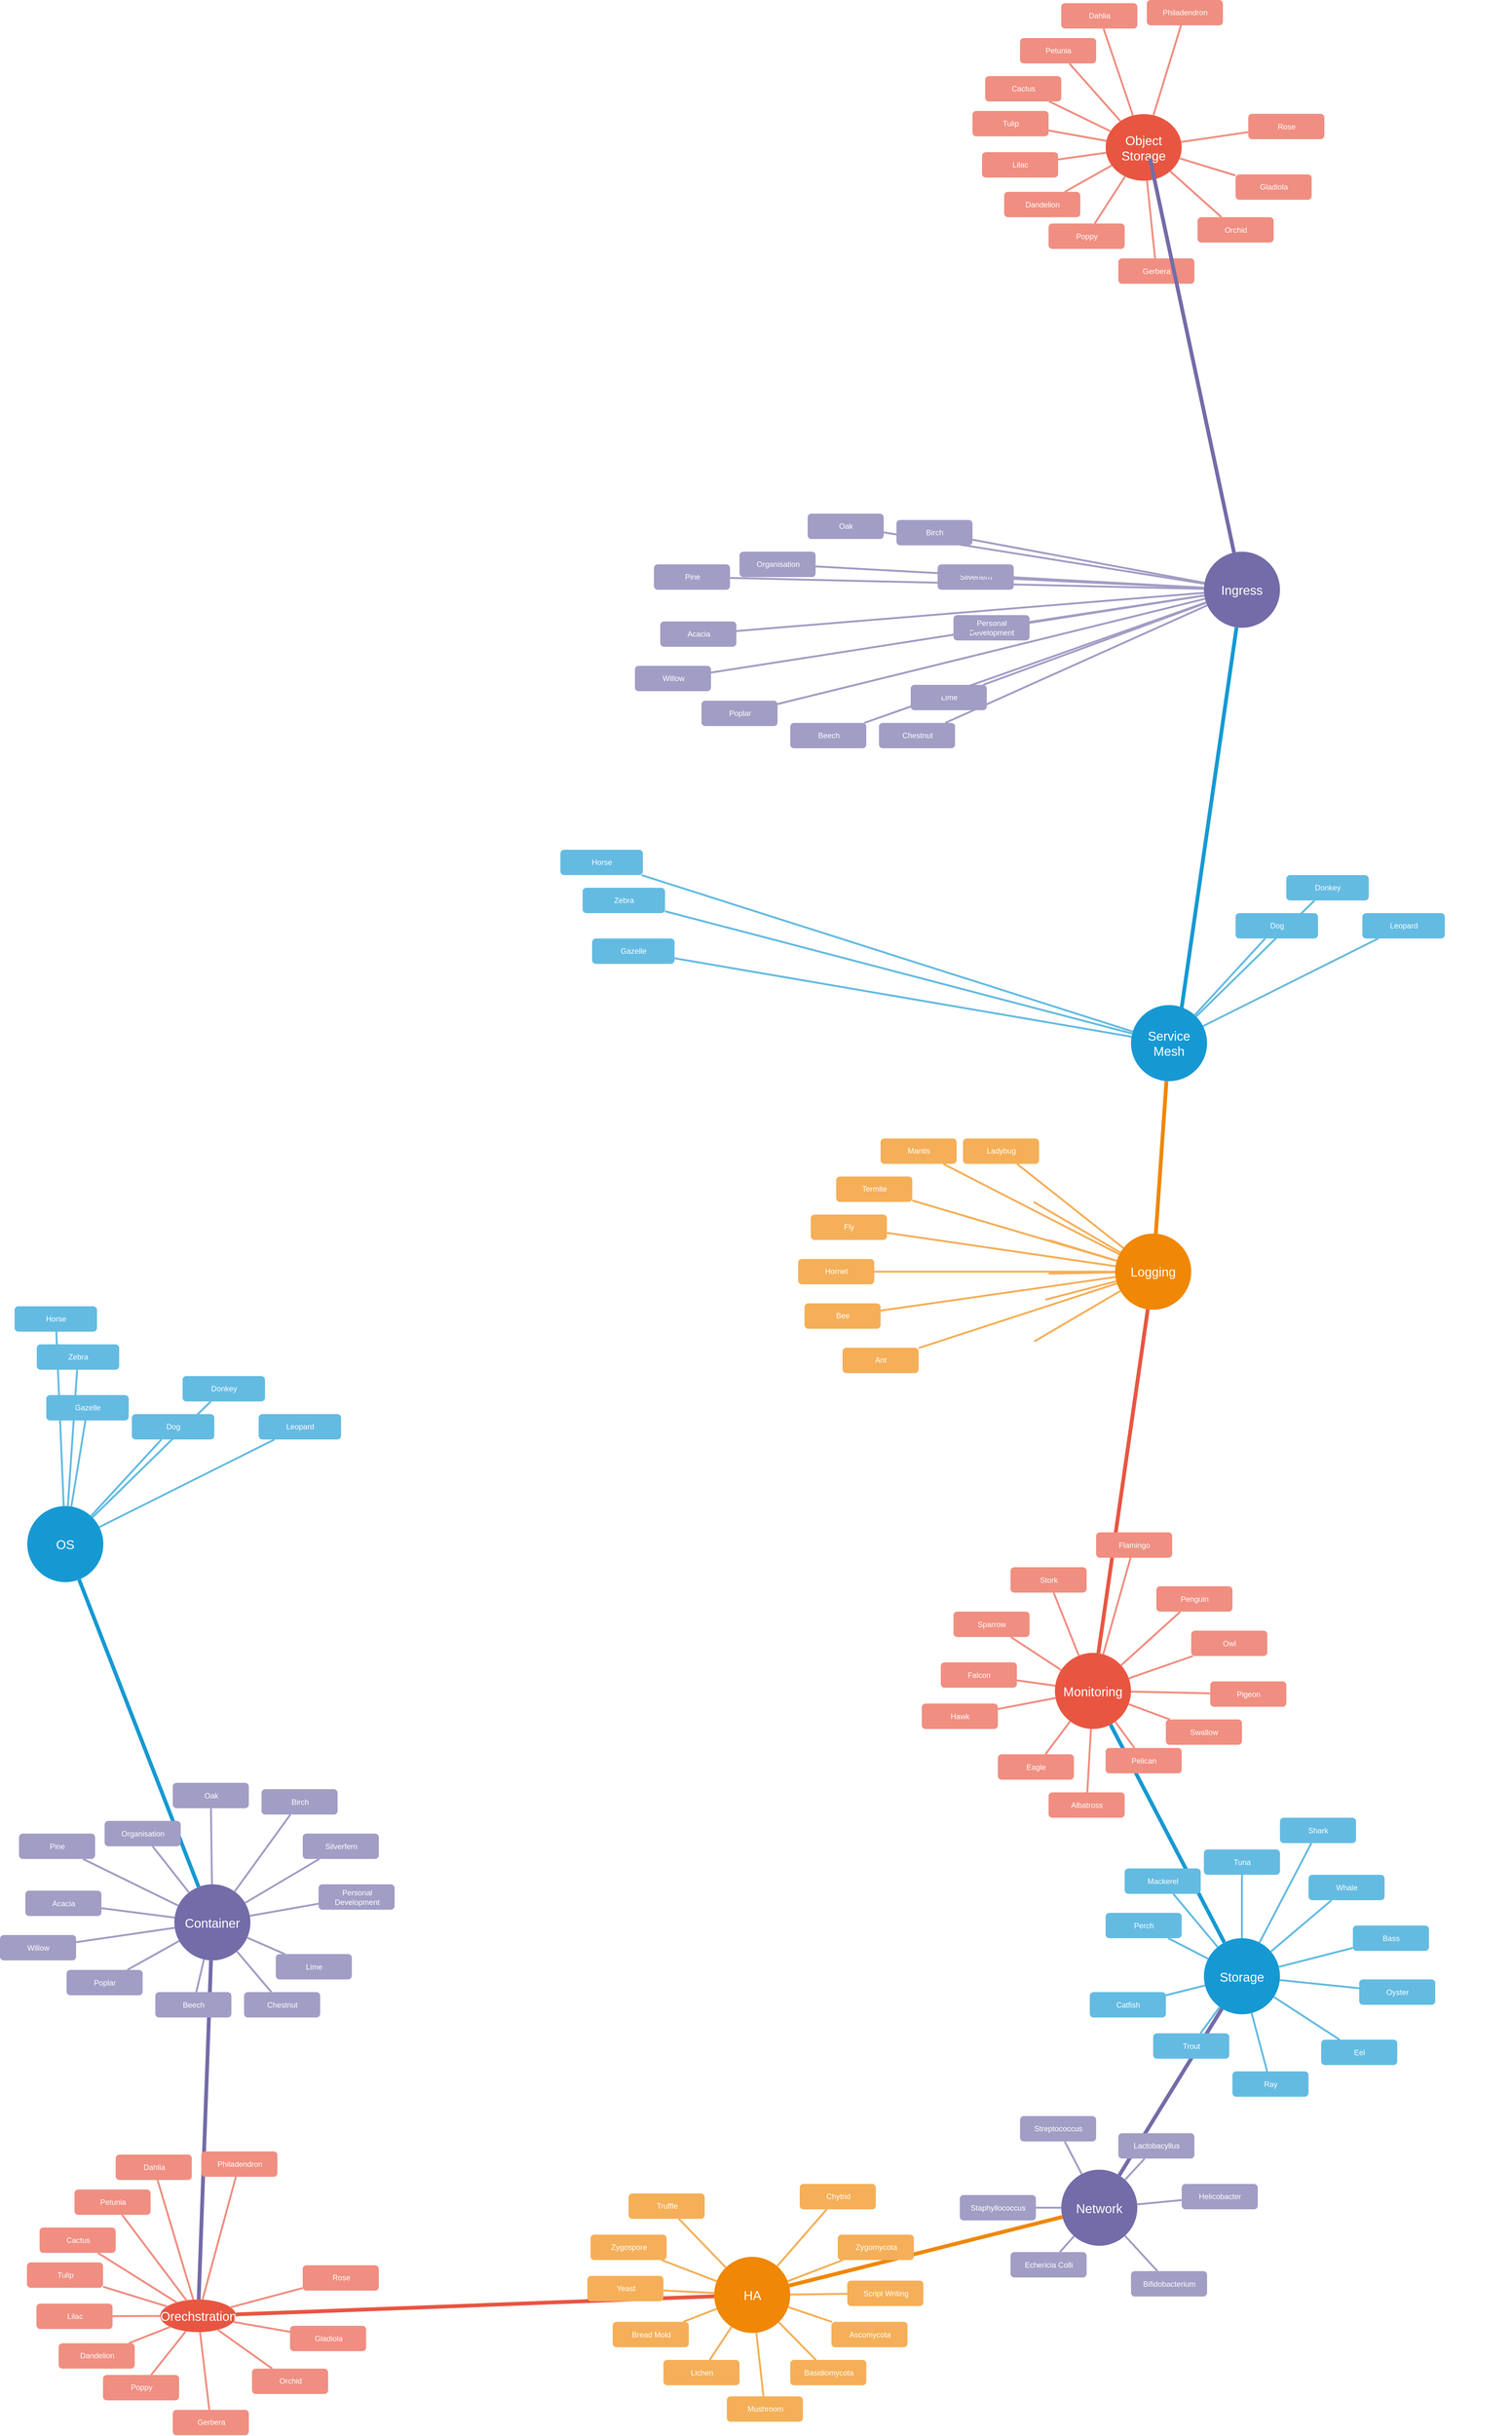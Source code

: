 <mxfile version="21.0.8" type="github">
  <diagram id="6a731a19-8d31-9384-78a2-239565b7b9f0" name="Page-1">
    <mxGraphModel dx="2333" dy="3683" grid="1" gridSize="10" guides="1" tooltips="1" connect="1" arrows="1" fold="1" page="1" pageScale="1" pageWidth="1169" pageHeight="827" background="none" math="0" shadow="0">
      <root>
        <mxCell id="0" />
        <mxCell id="1" parent="0" />
        <mxCell id="1351" value="Logging" style="ellipse;whiteSpace=wrap;html=1;shadow=0;fontFamily=Helvetica;fontSize=20;fontColor=#FFFFFF;align=center;strokeWidth=3;fillColor=#F08705;strokeColor=none;gradientColor=none;" parent="1" vertex="1">
          <mxGeometry x="1796" y="-304.6" width="120" height="120" as="geometry" />
        </mxCell>
        <mxCell id="1352" value="Monitoring" style="ellipse;whiteSpace=wrap;html=1;shadow=0;fontFamily=Helvetica;fontSize=20;fontColor=#FFFFFF;align=center;strokeWidth=3;fillColor=#E85642;strokeColor=none;" parent="1" vertex="1">
          <mxGeometry x="1701" y="356.5" width="120" height="120" as="geometry" />
        </mxCell>
        <mxCell id="1353" value="Storage" style="ellipse;whiteSpace=wrap;html=1;shadow=0;fontFamily=Helvetica;fontSize=20;fontColor=#FFFFFF;align=center;strokeWidth=3;fillColor=#1699D3;strokeColor=none;" parent="1" vertex="1">
          <mxGeometry x="1936" y="806.5" width="120" height="120" as="geometry" />
        </mxCell>
        <mxCell id="1354" value="Network" style="ellipse;whiteSpace=wrap;html=1;shadow=0;fontFamily=Helvetica;fontSize=20;fontColor=#FFFFFF;align=center;strokeWidth=3;fillColor=#736ca8;strokeColor=none;" parent="1" vertex="1">
          <mxGeometry x="1711" y="1171.5" width="120" height="120" as="geometry" />
        </mxCell>
        <mxCell id="1355" value="HA" style="ellipse;whiteSpace=wrap;html=1;shadow=0;fontFamily=Helvetica;fontSize=20;fontColor=#FFFFFF;align=center;strokeWidth=3;fillColor=#F08705;strokeColor=none;" parent="1" vertex="1">
          <mxGeometry x="1163.5" y="1309" width="120" height="120" as="geometry" />
        </mxCell>
        <mxCell id="1357" value="Ant" style="rounded=1;fillColor=#f5af58;strokeColor=none;strokeWidth=3;shadow=0;html=1;fontColor=#FFFFFF;" parent="1" vertex="1">
          <mxGeometry x="1366" y="-124.6" width="120" height="40" as="geometry" />
        </mxCell>
        <mxCell id="1359" style="endArrow=none;strokeWidth=6;strokeColor=#1699D3;html=1;" parent="1" source="1516" target="1350" edge="1">
          <mxGeometry relative="1" as="geometry" />
        </mxCell>
        <mxCell id="1360" style="endArrow=none;strokeWidth=6;strokeColor=#f08705;html=1;" parent="1" source="EwDdD5B7TcxTZYaxsXtc-1546" target="1351" edge="1">
          <mxGeometry relative="1" as="geometry">
            <mxPoint x="1030" y="-480" as="sourcePoint" />
          </mxGeometry>
        </mxCell>
        <mxCell id="1361" style="endArrow=none;strokeWidth=6;strokeColor=#E85642;html=1;" parent="1" source="1351" target="1352" edge="1">
          <mxGeometry relative="1" as="geometry" />
        </mxCell>
        <mxCell id="1362" style="endArrow=none;strokeWidth=6;strokeColor=#1699D3;html=1;" parent="1" source="1352" target="1353" edge="1">
          <mxGeometry relative="1" as="geometry" />
        </mxCell>
        <mxCell id="1363" style="endArrow=none;strokeWidth=6;strokeColor=#736CA8;html=1;" parent="1" source="1356" target="1516" edge="1">
          <mxGeometry relative="1" as="geometry" />
        </mxCell>
        <mxCell id="1364" style="endArrow=none;strokeWidth=6;strokeColor=#736ca8;html=1;" parent="1" source="1353" target="1354" edge="1">
          <mxGeometry relative="1" as="geometry" />
        </mxCell>
        <mxCell id="1365" value="" style="edgeStyle=none;endArrow=none;strokeWidth=6;strokeColor=#F08705;html=1;" parent="1" source="1354" target="1355" edge="1">
          <mxGeometry x="181" y="226.5" width="100" height="100" as="geometry">
            <mxPoint x="181" y="326.5" as="sourcePoint" />
            <mxPoint x="281" y="226.5" as="targetPoint" />
          </mxGeometry>
        </mxCell>
        <mxCell id="1366" value="" style="edgeStyle=none;endArrow=none;strokeWidth=6;strokeColor=#E85642;html=1;" parent="1" source="1355" target="1356" edge="1">
          <mxGeometry x="181" y="226.5" width="100" height="100" as="geometry">
            <mxPoint x="181" y="326.5" as="sourcePoint" />
            <mxPoint x="281" y="226.5" as="targetPoint" />
          </mxGeometry>
        </mxCell>
        <mxCell id="1388" value="Bee" style="rounded=1;fillColor=#f5af58;strokeColor=none;strokeWidth=3;shadow=0;html=1;fontColor=#FFFFFF;" parent="1" vertex="1">
          <mxGeometry x="1306" y="-194.6" width="120" height="40" as="geometry" />
        </mxCell>
        <mxCell id="1389" value="Hornet" style="rounded=1;fillColor=#f5af58;strokeColor=none;strokeWidth=3;shadow=0;html=1;fontColor=#FFFFFF;" parent="1" vertex="1">
          <mxGeometry x="1296" y="-264.6" width="120" height="40" as="geometry" />
        </mxCell>
        <mxCell id="1390" value="Fly" style="rounded=1;fillColor=#f5af58;strokeColor=none;strokeWidth=3;shadow=0;html=1;fontColor=#FFFFFF;" parent="1" vertex="1">
          <mxGeometry x="1316" y="-334.6" width="120" height="40" as="geometry" />
        </mxCell>
        <mxCell id="1391" value="Termite" style="rounded=1;fillColor=#f5af58;strokeColor=none;strokeWidth=3;shadow=0;html=1;fontColor=#FFFFFF;" parent="1" vertex="1">
          <mxGeometry x="1356" y="-394.6" width="120" height="40" as="geometry" />
        </mxCell>
        <mxCell id="1392" value="Mantis" style="rounded=1;fillColor=#f5af58;strokeColor=none;strokeWidth=3;shadow=0;html=1;fontColor=#FFFFFF;" parent="1" vertex="1">
          <mxGeometry x="1426" y="-454.6" width="120" height="40" as="geometry" />
        </mxCell>
        <mxCell id="1393" value="Ladybug" style="rounded=1;fillColor=#f5af58;strokeColor=none;strokeWidth=3;shadow=0;html=1;fontColor=#FFFFFF;" parent="1" vertex="1">
          <mxGeometry x="1556" y="-454.6" width="120" height="40" as="geometry" />
        </mxCell>
        <mxCell id="1399" value="" style="edgeStyle=none;endArrow=none;strokeWidth=3;strokeColor=#F5AF58;html=1;" parent="1" source="1351" target="1357" edge="1">
          <mxGeometry x="396" y="-514.6" width="100" height="100" as="geometry">
            <mxPoint x="396" y="-414.6" as="sourcePoint" />
            <mxPoint x="496" y="-514.6" as="targetPoint" />
          </mxGeometry>
        </mxCell>
        <mxCell id="1400" value="" style="edgeStyle=none;endArrow=none;strokeWidth=3;strokeColor=#F5AF58;html=1;" parent="1" source="1351" target="1388" edge="1">
          <mxGeometry x="396" y="-514.6" width="100" height="100" as="geometry">
            <mxPoint x="396" y="-414.6" as="sourcePoint" />
            <mxPoint x="496" y="-514.6" as="targetPoint" />
          </mxGeometry>
        </mxCell>
        <mxCell id="1401" value="" style="edgeStyle=none;endArrow=none;strokeWidth=3;strokeColor=#F5AF58;html=1;" parent="1" source="1351" target="1389" edge="1">
          <mxGeometry x="396" y="-514.6" width="100" height="100" as="geometry">
            <mxPoint x="396" y="-414.6" as="sourcePoint" />
            <mxPoint x="496" y="-514.6" as="targetPoint" />
          </mxGeometry>
        </mxCell>
        <mxCell id="1402" value="" style="edgeStyle=none;endArrow=none;strokeWidth=3;strokeColor=#F5AF58;html=1;" parent="1" source="1351" target="1390" edge="1">
          <mxGeometry x="396" y="-514.6" width="100" height="100" as="geometry">
            <mxPoint x="396" y="-414.6" as="sourcePoint" />
            <mxPoint x="496" y="-514.6" as="targetPoint" />
          </mxGeometry>
        </mxCell>
        <mxCell id="1403" value="" style="edgeStyle=none;endArrow=none;strokeWidth=3;strokeColor=#F5AF58;html=1;" parent="1" source="1351" target="1391" edge="1">
          <mxGeometry x="396" y="-514.6" width="100" height="100" as="geometry">
            <mxPoint x="396" y="-414.6" as="sourcePoint" />
            <mxPoint x="496" y="-514.6" as="targetPoint" />
          </mxGeometry>
        </mxCell>
        <mxCell id="1404" value="" style="edgeStyle=none;endArrow=none;strokeWidth=3;strokeColor=#F5AF58;html=1;" parent="1" source="1351" target="1392" edge="1">
          <mxGeometry x="396" y="-514.6" width="100" height="100" as="geometry">
            <mxPoint x="396" y="-414.6" as="sourcePoint" />
            <mxPoint x="496" y="-514.6" as="targetPoint" />
          </mxGeometry>
        </mxCell>
        <mxCell id="1405" value="" style="edgeStyle=none;endArrow=none;strokeWidth=3;strokeColor=#F5AF58;html=1;" parent="1" source="1351" target="1393" edge="1">
          <mxGeometry x="396" y="-514.6" width="100" height="100" as="geometry">
            <mxPoint x="396" y="-414.6" as="sourcePoint" />
            <mxPoint x="496" y="-514.6" as="targetPoint" />
          </mxGeometry>
        </mxCell>
        <mxCell id="1406" value="" style="edgeStyle=none;endArrow=none;strokeWidth=3;strokeColor=#F5AF58;html=1;" parent="1" source="1351" edge="1">
          <mxGeometry x="396" y="-514.6" width="100" height="100" as="geometry">
            <mxPoint x="396" y="-414.6" as="sourcePoint" />
            <mxPoint x="1667.429" y="-354.6" as="targetPoint" />
          </mxGeometry>
        </mxCell>
        <mxCell id="1407" value="" style="edgeStyle=none;endArrow=none;strokeWidth=3;strokeColor=#F5AF58;html=1;" parent="1" source="1351" edge="1">
          <mxGeometry x="396" y="-514.6" width="100" height="100" as="geometry">
            <mxPoint x="396" y="-414.6" as="sourcePoint" />
            <mxPoint x="1691" y="-294.6" as="targetPoint" />
          </mxGeometry>
        </mxCell>
        <mxCell id="1408" value="" style="edgeStyle=none;endArrow=none;strokeWidth=3;strokeColor=#F5AF58;html=1;" parent="1" source="1351" edge="1">
          <mxGeometry x="396" y="-514.6" width="100" height="100" as="geometry">
            <mxPoint x="396" y="-414.6" as="sourcePoint" />
            <mxPoint x="1691" y="-241.523" as="targetPoint" />
          </mxGeometry>
        </mxCell>
        <mxCell id="1409" value="" style="edgeStyle=none;endArrow=none;strokeWidth=3;strokeColor=#F5AF58;html=1;" parent="1" source="1351" edge="1">
          <mxGeometry x="396" y="-514.6" width="100" height="100" as="geometry">
            <mxPoint x="396" y="-414.6" as="sourcePoint" />
            <mxPoint x="1686" y="-200.389" as="targetPoint" />
          </mxGeometry>
        </mxCell>
        <mxCell id="1410" value="" style="edgeStyle=none;endArrow=none;strokeWidth=3;strokeColor=#F5AF58;html=1;" parent="1" source="1351" edge="1">
          <mxGeometry x="396" y="-514.6" width="100" height="100" as="geometry">
            <mxPoint x="396" y="-414.6" as="sourcePoint" />
            <mxPoint x="1668.5" y="-134.6" as="targetPoint" />
          </mxGeometry>
        </mxCell>
        <mxCell id="1411" value="Eagle" style="rounded=1;fillColor=#f08e81;strokeColor=none;strokeWidth=3;shadow=0;html=1;fontColor=#FFFFFF;" parent="1" vertex="1">
          <mxGeometry x="1611" y="516.5" width="120" height="40" as="geometry" />
        </mxCell>
        <mxCell id="1412" value="Pigeon" style="rounded=1;fillColor=#f08e81;strokeColor=none;strokeWidth=3;shadow=0;html=1;fontColor=#FFFFFF;" parent="1" vertex="1">
          <mxGeometry x="1946" y="401.5" width="120" height="40" as="geometry" />
        </mxCell>
        <mxCell id="1413" value="Hawk" style="rounded=1;fillColor=#f08e81;strokeColor=none;strokeWidth=3;shadow=0;html=1;fontColor=#FFFFFF;" parent="1" vertex="1">
          <mxGeometry x="1491" y="436.5" width="120" height="40" as="geometry" />
        </mxCell>
        <mxCell id="1414" value="Falcon" style="rounded=1;fillColor=#f08e81;strokeColor=none;strokeWidth=3;shadow=0;html=1;fontColor=#FFFFFF;" parent="1" vertex="1">
          <mxGeometry x="1521" y="371.5" width="120" height="40" as="geometry" />
        </mxCell>
        <mxCell id="1415" value="Sparrow" style="rounded=1;fillColor=#f08e81;strokeColor=none;strokeWidth=3;shadow=0;html=1;fontColor=#FFFFFF;" parent="1" vertex="1">
          <mxGeometry x="1541" y="291.5" width="120" height="40" as="geometry" />
        </mxCell>
        <mxCell id="1416" value="Stork" style="rounded=1;fillColor=#f08e81;strokeColor=none;strokeWidth=3;shadow=0;html=1;fontColor=#FFFFFF;" parent="1" vertex="1">
          <mxGeometry x="1631" y="221.5" width="120" height="40" as="geometry" />
        </mxCell>
        <mxCell id="1417" value="Flamingo" style="rounded=1;fillColor=#f08e81;strokeColor=none;strokeWidth=3;shadow=0;html=1;fontColor=#FFFFFF;" parent="1" vertex="1">
          <mxGeometry x="1766" y="166.5" width="120" height="40" as="geometry" />
        </mxCell>
        <mxCell id="1418" value="Penguin" style="rounded=1;fillColor=#f08e81;strokeColor=none;strokeWidth=3;shadow=0;html=1;fontColor=#FFFFFF;" parent="1" vertex="1">
          <mxGeometry x="1861" y="251.5" width="120" height="40" as="geometry" />
        </mxCell>
        <mxCell id="1419" value="Owl" style="rounded=1;fillColor=#f08e81;strokeColor=none;strokeWidth=3;shadow=0;html=1;fontColor=#FFFFFF;" parent="1" vertex="1">
          <mxGeometry x="1916" y="321.5" width="120" height="40" as="geometry" />
        </mxCell>
        <mxCell id="1420" value="Albatross" style="rounded=1;fillColor=#f08e81;strokeColor=none;strokeWidth=3;shadow=0;html=1;fontColor=#FFFFFF;" parent="1" vertex="1">
          <mxGeometry x="1691" y="576.5" width="120" height="40" as="geometry" />
        </mxCell>
        <mxCell id="1421" value="Pelican" style="rounded=1;fillColor=#f08e81;strokeColor=none;strokeWidth=3;shadow=0;html=1;fontColor=#FFFFFF;" parent="1" vertex="1">
          <mxGeometry x="1781" y="506.5" width="120" height="40" as="geometry" />
        </mxCell>
        <mxCell id="1422" value="Swallow" style="rounded=1;fillColor=#f08e81;strokeColor=none;strokeWidth=3;shadow=0;html=1;fontColor=#FFFFFF;" parent="1" vertex="1">
          <mxGeometry x="1876" y="461.5" width="120" height="40" as="geometry" />
        </mxCell>
        <mxCell id="1423" value="" style="edgeStyle=none;endArrow=none;strokeWidth=3;strokeColor=#F08E81;html=1;" parent="1" source="1352" target="1411" edge="1">
          <mxGeometry x="31" y="106.5" width="100" height="100" as="geometry">
            <mxPoint x="31" y="206.5" as="sourcePoint" />
            <mxPoint x="131" y="106.5" as="targetPoint" />
          </mxGeometry>
        </mxCell>
        <mxCell id="1424" value="" style="edgeStyle=none;endArrow=none;strokeWidth=3;strokeColor=#F08E81;html=1;" parent="1" source="1352" target="1413" edge="1">
          <mxGeometry x="31" y="106.5" width="100" height="100" as="geometry">
            <mxPoint x="31" y="206.5" as="sourcePoint" />
            <mxPoint x="131" y="106.5" as="targetPoint" />
          </mxGeometry>
        </mxCell>
        <mxCell id="1425" value="" style="edgeStyle=none;endArrow=none;strokeWidth=3;strokeColor=#F08E81;html=1;" parent="1" source="1352" target="1414" edge="1">
          <mxGeometry x="31" y="106.5" width="100" height="100" as="geometry">
            <mxPoint x="31" y="206.5" as="sourcePoint" />
            <mxPoint x="131" y="106.5" as="targetPoint" />
          </mxGeometry>
        </mxCell>
        <mxCell id="1426" value="" style="edgeStyle=none;endArrow=none;strokeWidth=3;strokeColor=#F08E81;html=1;" parent="1" source="1352" target="1415" edge="1">
          <mxGeometry x="31" y="106.5" width="100" height="100" as="geometry">
            <mxPoint x="31" y="206.5" as="sourcePoint" />
            <mxPoint x="131" y="106.5" as="targetPoint" />
          </mxGeometry>
        </mxCell>
        <mxCell id="1427" value="" style="edgeStyle=none;endArrow=none;strokeWidth=3;strokeColor=#F08E81;html=1;" parent="1" source="1352" target="1416" edge="1">
          <mxGeometry x="31" y="106.5" width="100" height="100" as="geometry">
            <mxPoint x="31" y="206.5" as="sourcePoint" />
            <mxPoint x="131" y="106.5" as="targetPoint" />
          </mxGeometry>
        </mxCell>
        <mxCell id="1428" value="" style="edgeStyle=none;endArrow=none;strokeWidth=3;strokeColor=#F08E81;html=1;" parent="1" source="1352" target="1417" edge="1">
          <mxGeometry x="31" y="106.5" width="100" height="100" as="geometry">
            <mxPoint x="31" y="206.5" as="sourcePoint" />
            <mxPoint x="131" y="106.5" as="targetPoint" />
          </mxGeometry>
        </mxCell>
        <mxCell id="1429" value="" style="edgeStyle=none;endArrow=none;strokeWidth=3;strokeColor=#F08E81;html=1;" parent="1" source="1352" target="1418" edge="1">
          <mxGeometry x="31" y="106.5" width="100" height="100" as="geometry">
            <mxPoint x="31" y="206.5" as="sourcePoint" />
            <mxPoint x="131" y="106.5" as="targetPoint" />
          </mxGeometry>
        </mxCell>
        <mxCell id="1430" value="" style="edgeStyle=none;endArrow=none;strokeWidth=3;strokeColor=#F08E81;html=1;" parent="1" source="1352" target="1419" edge="1">
          <mxGeometry x="31" y="106.5" width="100" height="100" as="geometry">
            <mxPoint x="31" y="206.5" as="sourcePoint" />
            <mxPoint x="131" y="106.5" as="targetPoint" />
          </mxGeometry>
        </mxCell>
        <mxCell id="1431" value="" style="edgeStyle=none;endArrow=none;strokeWidth=3;strokeColor=#F08E81;html=1;" parent="1" source="1352" target="1412" edge="1">
          <mxGeometry x="31" y="106.5" width="100" height="100" as="geometry">
            <mxPoint x="31" y="206.5" as="sourcePoint" />
            <mxPoint x="131" y="106.5" as="targetPoint" />
          </mxGeometry>
        </mxCell>
        <mxCell id="1432" value="" style="edgeStyle=none;endArrow=none;strokeWidth=3;strokeColor=#F08E81;html=1;" parent="1" source="1352" target="1422" edge="1">
          <mxGeometry x="31" y="106.5" width="100" height="100" as="geometry">
            <mxPoint x="31" y="206.5" as="sourcePoint" />
            <mxPoint x="131" y="106.5" as="targetPoint" />
          </mxGeometry>
        </mxCell>
        <mxCell id="1433" value="" style="edgeStyle=none;endArrow=none;strokeWidth=3;strokeColor=#F08E81;html=1;" parent="1" source="1352" target="1421" edge="1">
          <mxGeometry x="31" y="106.5" width="100" height="100" as="geometry">
            <mxPoint x="31" y="206.5" as="sourcePoint" />
            <mxPoint x="131" y="106.5" as="targetPoint" />
          </mxGeometry>
        </mxCell>
        <mxCell id="1434" value="" style="edgeStyle=none;endArrow=none;strokeWidth=3;strokeColor=#F08E81;html=1;" parent="1" source="1352" target="1420" edge="1">
          <mxGeometry x="31" y="106.5" width="100" height="100" as="geometry">
            <mxPoint x="31" y="206.5" as="sourcePoint" />
            <mxPoint x="131" y="106.5" as="targetPoint" />
          </mxGeometry>
        </mxCell>
        <mxCell id="1435" value="Perch" style="rounded=1;fillColor=#64BBE2;strokeColor=none;strokeWidth=3;shadow=0;html=1;fontColor=#FFFFFF;" parent="1" vertex="1">
          <mxGeometry x="1781" y="766.5" width="120" height="40" as="geometry" />
        </mxCell>
        <mxCell id="1436" value="Mackerel" style="rounded=1;fillColor=#64BBE2;strokeColor=none;strokeWidth=3;shadow=0;html=1;fontColor=#FFFFFF;" parent="1" vertex="1">
          <mxGeometry x="1811" y="696.5" width="120" height="40" as="geometry" />
        </mxCell>
        <mxCell id="1437" value="Tuna" style="rounded=1;fillColor=#64BBE2;strokeColor=none;strokeWidth=3;shadow=0;html=1;fontColor=#FFFFFF;" parent="1" vertex="1">
          <mxGeometry x="1936" y="666.5" width="120" height="40" as="geometry" />
        </mxCell>
        <mxCell id="1438" value="Shark" style="rounded=1;fillColor=#64BBE2;strokeColor=none;strokeWidth=3;shadow=0;html=1;fontColor=#FFFFFF;" parent="1" vertex="1">
          <mxGeometry x="2056" y="616.5" width="120" height="40" as="geometry" />
        </mxCell>
        <mxCell id="1439" value="Whale" style="rounded=1;fillColor=#64BBE2;strokeColor=none;strokeWidth=3;shadow=0;html=1;fontColor=#FFFFFF;" parent="1" vertex="1">
          <mxGeometry x="2101" y="706.5" width="120" height="40" as="geometry" />
        </mxCell>
        <mxCell id="1440" value="Bass" style="rounded=1;fillColor=#64BBE2;strokeColor=none;strokeWidth=3;shadow=0;html=1;fontColor=#FFFFFF;" parent="1" vertex="1">
          <mxGeometry x="2171" y="786.5" width="120" height="40" as="geometry" />
        </mxCell>
        <mxCell id="1441" value="Eel" style="rounded=1;fillColor=#64BBE2;strokeColor=none;strokeWidth=3;shadow=0;html=1;fontColor=#FFFFFF;" parent="1" vertex="1">
          <mxGeometry x="2121" y="966.5" width="120" height="40" as="geometry" />
        </mxCell>
        <mxCell id="1442" value="Oyster" style="rounded=1;fillColor=#64BBE2;strokeColor=none;strokeWidth=3;shadow=0;html=1;fontColor=#FFFFFF;" parent="1" vertex="1">
          <mxGeometry x="2181" y="871.5" width="120" height="40" as="geometry" />
        </mxCell>
        <mxCell id="1443" value="Ray" style="rounded=1;fillColor=#64BBE2;strokeColor=none;strokeWidth=3;shadow=0;html=1;fontColor=#FFFFFF;" parent="1" vertex="1">
          <mxGeometry x="1981" y="1016.5" width="120" height="40" as="geometry" />
        </mxCell>
        <mxCell id="1444" value="Trout" style="rounded=1;fillColor=#64BBE2;strokeColor=none;strokeWidth=3;shadow=0;html=1;fontColor=#FFFFFF;" parent="1" vertex="1">
          <mxGeometry x="1856" y="956.5" width="120" height="40" as="geometry" />
        </mxCell>
        <mxCell id="1445" value="Catfish" style="rounded=1;fillColor=#64BBE2;strokeColor=none;strokeWidth=3;shadow=0;html=1;fontColor=#FFFFFF;" parent="1" vertex="1">
          <mxGeometry x="1756" y="891.5" width="120" height="40" as="geometry" />
        </mxCell>
        <mxCell id="1446" value="" style="edgeStyle=none;endArrow=none;strokeWidth=3;strokeColor=#64BBE2;html=1;" parent="1" source="1353" target="1435" edge="1">
          <mxGeometry x="-24" y="196.5" width="100" height="100" as="geometry">
            <mxPoint x="-24" y="296.5" as="sourcePoint" />
            <mxPoint x="76" y="196.5" as="targetPoint" />
          </mxGeometry>
        </mxCell>
        <mxCell id="1447" value="" style="edgeStyle=none;endArrow=none;strokeWidth=3;strokeColor=#64BBE2;html=1;" parent="1" source="1353" target="1436" edge="1">
          <mxGeometry x="-24" y="196.5" width="100" height="100" as="geometry">
            <mxPoint x="-24" y="296.5" as="sourcePoint" />
            <mxPoint x="76" y="196.5" as="targetPoint" />
          </mxGeometry>
        </mxCell>
        <mxCell id="1448" value="" style="edgeStyle=none;endArrow=none;strokeWidth=3;strokeColor=#64BBE2;html=1;" parent="1" source="1353" target="1437" edge="1">
          <mxGeometry x="-24" y="196.5" width="100" height="100" as="geometry">
            <mxPoint x="-24" y="296.5" as="sourcePoint" />
            <mxPoint x="76" y="196.5" as="targetPoint" />
          </mxGeometry>
        </mxCell>
        <mxCell id="1449" value="" style="edgeStyle=none;endArrow=none;strokeWidth=3;strokeColor=#64BBE2;html=1;" parent="1" source="1353" target="1438" edge="1">
          <mxGeometry x="-24" y="196.5" width="100" height="100" as="geometry">
            <mxPoint x="-24" y="296.5" as="sourcePoint" />
            <mxPoint x="76" y="196.5" as="targetPoint" />
          </mxGeometry>
        </mxCell>
        <mxCell id="1450" value="" style="edgeStyle=none;endArrow=none;strokeWidth=3;strokeColor=#64BBE2;html=1;" parent="1" source="1353" target="1439" edge="1">
          <mxGeometry x="-24" y="196.5" width="100" height="100" as="geometry">
            <mxPoint x="-24" y="296.5" as="sourcePoint" />
            <mxPoint x="76" y="196.5" as="targetPoint" />
          </mxGeometry>
        </mxCell>
        <mxCell id="1451" value="" style="edgeStyle=none;endArrow=none;strokeWidth=3;strokeColor=#64BBE2;html=1;" parent="1" source="1353" target="1440" edge="1">
          <mxGeometry x="-24" y="196.5" width="100" height="100" as="geometry">
            <mxPoint x="-24" y="296.5" as="sourcePoint" />
            <mxPoint x="76" y="196.5" as="targetPoint" />
          </mxGeometry>
        </mxCell>
        <mxCell id="1452" value="" style="edgeStyle=none;endArrow=none;strokeWidth=3;strokeColor=#64BBE2;html=1;" parent="1" source="1353" target="1442" edge="1">
          <mxGeometry x="-24" y="196.5" width="100" height="100" as="geometry">
            <mxPoint x="-24" y="296.5" as="sourcePoint" />
            <mxPoint x="76" y="196.5" as="targetPoint" />
          </mxGeometry>
        </mxCell>
        <mxCell id="1453" value="" style="edgeStyle=none;endArrow=none;strokeWidth=3;strokeColor=#64BBE2;html=1;" parent="1" source="1353" target="1441" edge="1">
          <mxGeometry x="-24" y="196.5" width="100" height="100" as="geometry">
            <mxPoint x="-24" y="296.5" as="sourcePoint" />
            <mxPoint x="76" y="196.5" as="targetPoint" />
          </mxGeometry>
        </mxCell>
        <mxCell id="1454" value="" style="edgeStyle=none;endArrow=none;strokeWidth=3;strokeColor=#64BBE2;html=1;" parent="1" source="1353" target="1443" edge="1">
          <mxGeometry x="-24" y="196.5" width="100" height="100" as="geometry">
            <mxPoint x="-24" y="296.5" as="sourcePoint" />
            <mxPoint x="76" y="196.5" as="targetPoint" />
          </mxGeometry>
        </mxCell>
        <mxCell id="1455" value="" style="edgeStyle=none;endArrow=none;strokeWidth=3;strokeColor=#64BBE2;html=1;" parent="1" source="1353" target="1444" edge="1">
          <mxGeometry x="-24" y="196.5" width="100" height="100" as="geometry">
            <mxPoint x="-24" y="296.5" as="sourcePoint" />
            <mxPoint x="76" y="196.5" as="targetPoint" />
          </mxGeometry>
        </mxCell>
        <mxCell id="1456" value="" style="edgeStyle=none;endArrow=none;strokeWidth=3;strokeColor=#64BBE2;html=1;" parent="1" source="1353" target="1445" edge="1">
          <mxGeometry x="-24" y="196.5" width="100" height="100" as="geometry">
            <mxPoint x="-24" y="296.5" as="sourcePoint" />
            <mxPoint x="76" y="196.5" as="targetPoint" />
          </mxGeometry>
        </mxCell>
        <mxCell id="1457" value="Streptococcus" style="rounded=1;fillColor=#a29dc5;strokeColor=none;strokeWidth=3;shadow=0;html=1;fontColor=#FFFFFF;" parent="1" vertex="1">
          <mxGeometry x="1646" y="1087" width="120" height="40" as="geometry" />
        </mxCell>
        <mxCell id="1458" value="Echericia Colli" style="rounded=1;fillColor=#a29dc5;strokeColor=none;strokeWidth=3;shadow=0;html=1;fontColor=#FFFFFF;" parent="1" vertex="1">
          <mxGeometry x="1631" y="1301.5" width="120" height="40" as="geometry" />
        </mxCell>
        <mxCell id="1459" value="Lactobacyllus" style="rounded=1;fillColor=#a29dc5;strokeColor=none;strokeWidth=3;shadow=0;html=1;fontColor=#FFFFFF;" parent="1" vertex="1">
          <mxGeometry x="1801" y="1114" width="120" height="40" as="geometry" />
        </mxCell>
        <mxCell id="1460" value="Helicobacter" style="rounded=1;fillColor=#a29dc5;strokeColor=none;strokeWidth=3;shadow=0;html=1;fontColor=#FFFFFF;" parent="1" vertex="1">
          <mxGeometry x="1901" y="1194" width="120" height="40" as="geometry" />
        </mxCell>
        <mxCell id="1461" value="Bifidobacterium" style="rounded=1;fillColor=#a29dc5;strokeColor=none;strokeWidth=3;shadow=0;html=1;fontColor=#FFFFFF;" parent="1" vertex="1">
          <mxGeometry x="1821" y="1331.5" width="120" height="40" as="geometry" />
        </mxCell>
        <mxCell id="1462" value="Staphyllococcus" style="rounded=1;fillColor=#a29dc5;strokeColor=none;strokeWidth=3;shadow=0;html=1;fontColor=#FFFFFF;" parent="1" vertex="1">
          <mxGeometry x="1551" y="1211.5" width="120" height="40" as="geometry" />
        </mxCell>
        <mxCell id="1463" value="" style="edgeStyle=none;endArrow=none;strokeWidth=3;strokeColor=#A29DC5;html=1;" parent="1" source="1354" target="1460" edge="1">
          <mxGeometry x="251" y="-103.5" width="100" height="100" as="geometry">
            <mxPoint x="251" y="-3.5" as="sourcePoint" />
            <mxPoint x="351" y="-103.5" as="targetPoint" />
          </mxGeometry>
        </mxCell>
        <mxCell id="1464" value="" style="edgeStyle=none;endArrow=none;strokeWidth=3;strokeColor=#A29DC5;html=1;" parent="1" source="1354" target="1461" edge="1">
          <mxGeometry x="251" y="-103.5" width="100" height="100" as="geometry">
            <mxPoint x="251" y="-3.5" as="sourcePoint" />
            <mxPoint x="351" y="-103.5" as="targetPoint" />
          </mxGeometry>
        </mxCell>
        <mxCell id="1465" value="" style="edgeStyle=none;endArrow=none;strokeWidth=3;strokeColor=#A29DC5;html=1;" parent="1" source="1354" target="1458" edge="1">
          <mxGeometry x="251" y="-103.5" width="100" height="100" as="geometry">
            <mxPoint x="251" y="-3.5" as="sourcePoint" />
            <mxPoint x="351" y="-103.5" as="targetPoint" />
          </mxGeometry>
        </mxCell>
        <mxCell id="1466" value="" style="edgeStyle=none;endArrow=none;strokeWidth=3;strokeColor=#A29DC5;html=1;" parent="1" source="1354" target="1462" edge="1">
          <mxGeometry x="251" y="-103.5" width="100" height="100" as="geometry">
            <mxPoint x="251" y="-3.5" as="sourcePoint" />
            <mxPoint x="351" y="-103.5" as="targetPoint" />
          </mxGeometry>
        </mxCell>
        <mxCell id="1467" value="" style="edgeStyle=none;endArrow=none;strokeWidth=3;strokeColor=#A29DC5;html=1;" parent="1" source="1354" target="1457" edge="1">
          <mxGeometry x="251" y="-103.5" width="100" height="100" as="geometry">
            <mxPoint x="251" y="-3.5" as="sourcePoint" />
            <mxPoint x="351" y="-103.5" as="targetPoint" />
          </mxGeometry>
        </mxCell>
        <mxCell id="1468" value="Zygomycota" style="rounded=1;fillColor=#f5af58;strokeColor=none;strokeWidth=3;shadow=0;html=1;fontColor=#FFFFFF;" parent="1" vertex="1">
          <mxGeometry x="1358.5" y="1274" width="120" height="40" as="geometry" />
        </mxCell>
        <mxCell id="1469" value="Script Writing" style="rounded=1;fillColor=#f5af58;strokeColor=none;strokeWidth=3;shadow=0;html=1;fontColor=#FFFFFF;" parent="1" vertex="1">
          <mxGeometry x="1373.5" y="1346.5" width="120" height="40" as="geometry" />
        </mxCell>
        <mxCell id="1470" value="Ascomycota" style="rounded=1;fillColor=#f5af58;strokeColor=none;strokeWidth=3;shadow=0;html=1;fontColor=#FFFFFF;" parent="1" vertex="1">
          <mxGeometry x="1348.5" y="1411.5" width="120" height="40" as="geometry" />
        </mxCell>
        <mxCell id="1471" value="Basidiomycota" style="rounded=1;fillColor=#f5af58;strokeColor=none;strokeWidth=3;shadow=0;html=1;fontColor=#FFFFFF;" parent="1" vertex="1">
          <mxGeometry x="1283.5" y="1471.5" width="120" height="40" as="geometry" />
        </mxCell>
        <mxCell id="1472" value="Mushroom" style="rounded=1;fillColor=#f5af58;strokeColor=none;strokeWidth=3;shadow=0;html=1;fontColor=#FFFFFF;" parent="1" vertex="1">
          <mxGeometry x="1183.5" y="1529" width="120" height="40" as="geometry" />
        </mxCell>
        <mxCell id="1473" value="Lichen" style="rounded=1;fillColor=#f5af58;strokeColor=none;strokeWidth=3;shadow=0;html=1;fontColor=#FFFFFF;" parent="1" vertex="1">
          <mxGeometry x="1083.5" y="1471.5" width="120" height="40" as="geometry" />
        </mxCell>
        <mxCell id="1474" value="Bread Mold" style="rounded=1;fillColor=#f5af58;strokeColor=none;strokeWidth=3;shadow=0;html=1;fontColor=#FFFFFF;" parent="1" vertex="1">
          <mxGeometry x="1003.5" y="1411.5" width="120" height="40" as="geometry" />
        </mxCell>
        <mxCell id="1475" value="Yeast" style="rounded=1;fillColor=#f5af58;strokeColor=none;strokeWidth=3;shadow=0;html=1;fontColor=#FFFFFF;" parent="1" vertex="1">
          <mxGeometry x="963.5" y="1339" width="120" height="40" as="geometry" />
        </mxCell>
        <mxCell id="1476" value="Zygospore" style="rounded=1;fillColor=#f5af58;strokeColor=none;strokeWidth=3;shadow=0;html=1;fontColor=#FFFFFF;" parent="1" vertex="1">
          <mxGeometry x="968.5" y="1274" width="120" height="40" as="geometry" />
        </mxCell>
        <mxCell id="1477" value="Truffle" style="rounded=1;fillColor=#f5af58;strokeColor=none;strokeWidth=3;shadow=0;html=1;fontColor=#FFFFFF;" parent="1" vertex="1">
          <mxGeometry x="1028.5" y="1209" width="120" height="40" as="geometry" />
        </mxCell>
        <mxCell id="1478" value="Chytrid" style="rounded=1;fillColor=#f5af58;strokeColor=none;strokeWidth=3;shadow=0;html=1;fontColor=#FFFFFF;" parent="1" vertex="1">
          <mxGeometry x="1298.5" y="1194" width="120" height="40" as="geometry" />
        </mxCell>
        <mxCell id="1479" value="" style="edgeStyle=none;endArrow=none;strokeWidth=3;strokeColor=#F5AF58;html=1;" parent="1" source="1355" target="1478" edge="1">
          <mxGeometry x="243.5" y="39" width="100" height="100" as="geometry">
            <mxPoint x="243.5" y="139" as="sourcePoint" />
            <mxPoint x="343.5" y="39" as="targetPoint" />
          </mxGeometry>
        </mxCell>
        <mxCell id="1480" value="" style="edgeStyle=none;endArrow=none;strokeWidth=3;strokeColor=#F5AF58;html=1;" parent="1" source="1355" target="1468" edge="1">
          <mxGeometry x="243.5" y="39" width="100" height="100" as="geometry">
            <mxPoint x="243.5" y="139" as="sourcePoint" />
            <mxPoint x="343.5" y="39" as="targetPoint" />
          </mxGeometry>
        </mxCell>
        <mxCell id="1481" value="" style="edgeStyle=none;endArrow=none;strokeWidth=3;strokeColor=#F5AF58;html=1;" parent="1" source="1355" target="1469" edge="1">
          <mxGeometry x="243.5" y="39" width="100" height="100" as="geometry">
            <mxPoint x="243.5" y="139" as="sourcePoint" />
            <mxPoint x="343.5" y="39" as="targetPoint" />
          </mxGeometry>
        </mxCell>
        <mxCell id="1482" value="" style="edgeStyle=none;endArrow=none;strokeWidth=3;strokeColor=#F5AF58;html=1;" parent="1" source="1355" target="1470" edge="1">
          <mxGeometry x="243.5" y="39" width="100" height="100" as="geometry">
            <mxPoint x="243.5" y="139" as="sourcePoint" />
            <mxPoint x="343.5" y="39" as="targetPoint" />
          </mxGeometry>
        </mxCell>
        <mxCell id="1483" value="" style="edgeStyle=none;endArrow=none;strokeWidth=3;strokeColor=#F5AF58;html=1;" parent="1" source="1355" target="1471" edge="1">
          <mxGeometry x="243.5" y="39" width="100" height="100" as="geometry">
            <mxPoint x="243.5" y="139" as="sourcePoint" />
            <mxPoint x="343.5" y="39" as="targetPoint" />
          </mxGeometry>
        </mxCell>
        <mxCell id="1484" value="" style="edgeStyle=none;endArrow=none;strokeWidth=3;strokeColor=#F5AF58;html=1;" parent="1" source="1355" target="1472" edge="1">
          <mxGeometry x="243.5" y="39" width="100" height="100" as="geometry">
            <mxPoint x="243.5" y="139" as="sourcePoint" />
            <mxPoint x="343.5" y="39" as="targetPoint" />
          </mxGeometry>
        </mxCell>
        <mxCell id="1485" value="" style="edgeStyle=none;endArrow=none;strokeWidth=3;strokeColor=#F5AF58;html=1;" parent="1" source="1355" target="1473" edge="1">
          <mxGeometry x="243.5" y="39" width="100" height="100" as="geometry">
            <mxPoint x="243.5" y="139" as="sourcePoint" />
            <mxPoint x="343.5" y="39" as="targetPoint" />
          </mxGeometry>
        </mxCell>
        <mxCell id="1486" value="" style="edgeStyle=none;endArrow=none;strokeWidth=3;strokeColor=#F5AF58;html=1;" parent="1" source="1355" target="1474" edge="1">
          <mxGeometry x="243.5" y="39" width="100" height="100" as="geometry">
            <mxPoint x="243.5" y="139" as="sourcePoint" />
            <mxPoint x="343.5" y="39" as="targetPoint" />
          </mxGeometry>
        </mxCell>
        <mxCell id="1487" value="" style="edgeStyle=none;endArrow=none;strokeWidth=3;strokeColor=#F5AF58;html=1;" parent="1" source="1355" target="1475" edge="1">
          <mxGeometry x="243.5" y="39" width="100" height="100" as="geometry">
            <mxPoint x="243.5" y="139" as="sourcePoint" />
            <mxPoint x="343.5" y="39" as="targetPoint" />
          </mxGeometry>
        </mxCell>
        <mxCell id="1488" value="" style="edgeStyle=none;endArrow=none;strokeWidth=3;strokeColor=#F5AF58;html=1;" parent="1" source="1355" target="1476" edge="1">
          <mxGeometry x="243.5" y="39" width="100" height="100" as="geometry">
            <mxPoint x="243.5" y="139" as="sourcePoint" />
            <mxPoint x="343.5" y="39" as="targetPoint" />
          </mxGeometry>
        </mxCell>
        <mxCell id="1489" value="" style="edgeStyle=none;endArrow=none;strokeWidth=3;strokeColor=#F5AF58;html=1;" parent="1" source="1355" target="1477" edge="1">
          <mxGeometry x="243.5" y="39" width="100" height="100" as="geometry">
            <mxPoint x="243.5" y="139" as="sourcePoint" />
            <mxPoint x="343.5" y="39" as="targetPoint" />
          </mxGeometry>
        </mxCell>
        <mxCell id="1514" style="edgeStyle=orthogonalEdgeStyle;rounded=0;html=1;exitX=0.75;exitY=0;entryX=0.75;entryY=0;startArrow=none;startFill=0;endArrow=block;endFill=1;jettySize=auto;orthogonalLoop=1;strokeColor=#12aab5;strokeWidth=6;fontSize=20;fontColor=#2F5B7C;" parent="1" source="1414" target="1414" edge="1">
          <mxGeometry relative="1" as="geometry" />
        </mxCell>
        <mxCell id="1516" value="Container" style="ellipse;whiteSpace=wrap;html=1;shadow=0;fontFamily=Helvetica;fontSize=20;fontColor=#FFFFFF;align=center;strokeWidth=3;fillColor=#736ca8;strokeColor=none;" parent="1" vertex="1">
          <mxGeometry x="312" y="721.5" width="120" height="120" as="geometry" />
        </mxCell>
        <mxCell id="1517" value="Organisation" style="rounded=1;fillColor=#a29dc5;strokeColor=none;strokeWidth=3;shadow=0;html=1;fontColor=#FFFFFF;" parent="1" vertex="1">
          <mxGeometry x="202" y="621.5" width="120" height="40" as="geometry" />
        </mxCell>
        <mxCell id="1518" value="Oak" style="rounded=1;fillColor=#a29dc5;strokeColor=none;strokeWidth=3;shadow=0;html=1;fontColor=#FFFFFF;" parent="1" vertex="1">
          <mxGeometry x="309.5" y="561.5" width="120" height="40" as="geometry" />
        </mxCell>
        <mxCell id="1519" value="Birch" style="rounded=1;fillColor=#a29dc5;strokeColor=none;strokeWidth=3;shadow=0;html=1;fontColor=#FFFFFF;" parent="1" vertex="1">
          <mxGeometry x="449.5" y="571.5" width="120" height="40" as="geometry" />
        </mxCell>
        <mxCell id="1520" value="Silverfern" style="rounded=1;fillColor=#a29dc5;strokeColor=none;strokeWidth=3;shadow=0;html=1;fontColor=#FFFFFF;" parent="1" vertex="1">
          <mxGeometry x="514.5" y="641.5" width="120" height="40" as="geometry" />
        </mxCell>
        <mxCell id="1521" value="Personal &#xa;Development" style="rounded=1;fillColor=#a29dc5;strokeColor=none;strokeWidth=3;shadow=0;html=1;fontColor=#FFFFFF;" parent="1" vertex="1">
          <mxGeometry x="539.5" y="721.5" width="120" height="40" as="geometry" />
        </mxCell>
        <mxCell id="1522" value="Pine" style="rounded=1;fillColor=#a29dc5;strokeColor=none;strokeWidth=3;shadow=0;html=1;fontColor=#FFFFFF;" parent="1" vertex="1">
          <mxGeometry x="67" y="641.5" width="120" height="40" as="geometry" />
        </mxCell>
        <mxCell id="1523" value="Lime" style="rounded=1;fillColor=#a29dc5;strokeColor=none;strokeWidth=3;shadow=0;html=1;fontColor=#FFFFFF;" parent="1" vertex="1">
          <mxGeometry x="472" y="831.5" width="120" height="40" as="geometry" />
        </mxCell>
        <mxCell id="1524" value="Chestnut" style="rounded=1;fillColor=#a29dc5;strokeColor=none;strokeWidth=3;shadow=0;html=1;fontColor=#FFFFFF;" parent="1" vertex="1">
          <mxGeometry x="422" y="891.5" width="120" height="40" as="geometry" />
        </mxCell>
        <mxCell id="1525" value="Beech" style="rounded=1;fillColor=#a29dc5;strokeColor=none;strokeWidth=3;shadow=0;html=1;fontColor=#FFFFFF;" parent="1" vertex="1">
          <mxGeometry x="282" y="891.5" width="120" height="40" as="geometry" />
        </mxCell>
        <mxCell id="1526" value="Poplar" style="rounded=1;fillColor=#a29dc5;strokeColor=none;strokeWidth=3;shadow=0;html=1;fontColor=#FFFFFF;" parent="1" vertex="1">
          <mxGeometry x="142" y="856.5" width="120" height="40" as="geometry" />
        </mxCell>
        <mxCell id="1527" value="Willow" style="rounded=1;fillColor=#a29dc5;strokeColor=none;strokeWidth=3;shadow=0;html=1;fontColor=#FFFFFF;" parent="1" vertex="1">
          <mxGeometry x="37" y="801.5" width="120" height="40" as="geometry" />
        </mxCell>
        <mxCell id="1528" value="" style="edgeStyle=none;endArrow=none;strokeWidth=3;strokeColor=#A29DC5;html=1;" parent="1" source="1516" target="1517" edge="1">
          <mxGeometry x="-1498" y="-303.5" width="100" height="100" as="geometry">
            <mxPoint x="-1498" y="-203.5" as="sourcePoint" />
            <mxPoint x="-1398" y="-303.5" as="targetPoint" />
          </mxGeometry>
        </mxCell>
        <mxCell id="1529" value="Acacia" style="rounded=1;fillColor=#a29dc5;strokeColor=none;strokeWidth=3;shadow=0;html=1;fontColor=#FFFFFF;" parent="1" vertex="1">
          <mxGeometry x="77" y="731.5" width="120" height="40" as="geometry" />
        </mxCell>
        <mxCell id="1530" value="" style="edgeStyle=none;endArrow=none;strokeWidth=3;strokeColor=#A29DC5;html=1;" parent="1" source="1516" target="1518" edge="1">
          <mxGeometry x="-1498" y="-303.5" width="100" height="100" as="geometry">
            <mxPoint x="-1498" y="-203.5" as="sourcePoint" />
            <mxPoint x="-1398" y="-303.5" as="targetPoint" />
          </mxGeometry>
        </mxCell>
        <mxCell id="1531" value="" style="edgeStyle=none;endArrow=none;strokeWidth=3;strokeColor=#A29DC5;html=1;" parent="1" source="1516" target="1519" edge="1">
          <mxGeometry x="-1498" y="-303.5" width="100" height="100" as="geometry">
            <mxPoint x="-1498" y="-203.5" as="sourcePoint" />
            <mxPoint x="-1398" y="-303.5" as="targetPoint" />
          </mxGeometry>
        </mxCell>
        <mxCell id="1532" value="" style="edgeStyle=none;endArrow=none;strokeWidth=3;strokeColor=#A29DC5;html=1;" parent="1" source="1516" target="1520" edge="1">
          <mxGeometry x="-1498" y="-303.5" width="100" height="100" as="geometry">
            <mxPoint x="-1498" y="-203.5" as="sourcePoint" />
            <mxPoint x="-1398" y="-303.5" as="targetPoint" />
          </mxGeometry>
        </mxCell>
        <mxCell id="1533" value="" style="edgeStyle=none;endArrow=none;strokeWidth=3;strokeColor=#A29DC5;html=1;" parent="1" source="1516" target="1521" edge="1">
          <mxGeometry x="-1498" y="-303.5" width="100" height="100" as="geometry">
            <mxPoint x="-1498" y="-203.5" as="sourcePoint" />
            <mxPoint x="-1398" y="-303.5" as="targetPoint" />
          </mxGeometry>
        </mxCell>
        <mxCell id="1534" value="" style="edgeStyle=none;endArrow=none;strokeWidth=3;strokeColor=#A29DC5;html=1;" parent="1" source="1516" target="1522" edge="1">
          <mxGeometry x="-1498" y="-303.5" width="100" height="100" as="geometry">
            <mxPoint x="-1498" y="-203.5" as="sourcePoint" />
            <mxPoint x="-1398" y="-303.5" as="targetPoint" />
          </mxGeometry>
        </mxCell>
        <mxCell id="1535" value="" style="edgeStyle=none;endArrow=none;strokeWidth=3;strokeColor=#A29DC5;html=1;" parent="1" source="1516" target="1523" edge="1">
          <mxGeometry x="-1498" y="-303.5" width="100" height="100" as="geometry">
            <mxPoint x="-1498" y="-203.5" as="sourcePoint" />
            <mxPoint x="-1398" y="-303.5" as="targetPoint" />
          </mxGeometry>
        </mxCell>
        <mxCell id="1536" value="" style="edgeStyle=none;endArrow=none;strokeWidth=3;strokeColor=#A29DC5;html=1;" parent="1" source="1516" target="1524" edge="1">
          <mxGeometry x="-1498" y="-303.5" width="100" height="100" as="geometry">
            <mxPoint x="-1498" y="-203.5" as="sourcePoint" />
            <mxPoint x="-1398" y="-303.5" as="targetPoint" />
          </mxGeometry>
        </mxCell>
        <mxCell id="1537" value="" style="edgeStyle=none;endArrow=none;strokeWidth=3;strokeColor=#A29DC5;html=1;" parent="1" source="1516" target="1525" edge="1">
          <mxGeometry x="-1498" y="-303.5" width="100" height="100" as="geometry">
            <mxPoint x="-1498" y="-203.5" as="sourcePoint" />
            <mxPoint x="-1398" y="-303.5" as="targetPoint" />
          </mxGeometry>
        </mxCell>
        <mxCell id="1538" value="" style="edgeStyle=none;endArrow=none;strokeWidth=3;strokeColor=#A29DC5;html=1;" parent="1" source="1516" target="1526" edge="1">
          <mxGeometry x="-1498" y="-303.5" width="100" height="100" as="geometry">
            <mxPoint x="-1498" y="-203.5" as="sourcePoint" />
            <mxPoint x="-1398" y="-303.5" as="targetPoint" />
          </mxGeometry>
        </mxCell>
        <mxCell id="1539" value="" style="edgeStyle=none;endArrow=none;strokeWidth=3;strokeColor=#A29DC5;html=1;" parent="1" source="1516" target="1527" edge="1">
          <mxGeometry x="-1498" y="-303.5" width="100" height="100" as="geometry">
            <mxPoint x="-1498" y="-203.5" as="sourcePoint" />
            <mxPoint x="-1398" y="-303.5" as="targetPoint" />
          </mxGeometry>
        </mxCell>
        <mxCell id="1540" value="" style="edgeStyle=none;endArrow=none;strokeWidth=3;strokeColor=#A29DC5;html=1;" parent="1" source="1516" target="1529" edge="1">
          <mxGeometry x="-1498" y="-303.5" width="100" height="100" as="geometry">
            <mxPoint x="-1498" y="-203.5" as="sourcePoint" />
            <mxPoint x="-1398" y="-303.5" as="targetPoint" />
          </mxGeometry>
        </mxCell>
        <mxCell id="1541" value="" style="edgeStyle=none;endArrow=none;strokeWidth=3;strokeColor=#A29DC5;html=1;" parent="1" source="1354" target="1459" edge="1">
          <mxGeometry x="-1174" y="-408.5" width="100" height="100" as="geometry">
            <mxPoint x="-1174" y="-308.5" as="sourcePoint" />
            <mxPoint x="-1074" y="-408.5" as="targetPoint" />
          </mxGeometry>
        </mxCell>
        <mxCell id="1542" style="edgeStyle=none;rounded=0;html=1;exitX=0.5;exitY=1;endArrow=none;endFill=0;jettySize=auto;orthogonalLoop=1;strokeColor=#736CA8;strokeWidth=2;fillColor=#64bbe2;fontSize=20;fontColor=#23445D;" parent="1" source="1529" target="1529" edge="1">
          <mxGeometry relative="1" as="geometry" />
        </mxCell>
        <mxCell id="EwDdD5B7TcxTZYaxsXtc-1542" value="" style="group" vertex="1" connectable="0" parent="1">
          <mxGeometry x="79.5" y="1142.75" width="555" height="447.5" as="geometry" />
        </mxCell>
        <mxCell id="1356" value="Orechstration" style="ellipse;whiteSpace=wrap;html=1;shadow=0;fontFamily=Helvetica;fontSize=20;fontColor=#FFFFFF;align=center;strokeWidth=3;fillColor=#E85642;strokeColor=none;" parent="EwDdD5B7TcxTZYaxsXtc-1542" vertex="1">
          <mxGeometry x="210" y="233.5" width="120" height="51.5" as="geometry" />
        </mxCell>
        <mxCell id="1490" value="Philadendron" style="rounded=1;fillColor=#f08e81;strokeColor=none;strokeWidth=3;shadow=0;html=1;fontColor=#FFFFFF;" parent="EwDdD5B7TcxTZYaxsXtc-1542" vertex="1">
          <mxGeometry x="275" width="120" height="40" as="geometry" />
        </mxCell>
        <mxCell id="1491" value="Dahlia" style="rounded=1;fillColor=#f08e81;strokeColor=none;strokeWidth=3;shadow=0;html=1;fontColor=#FFFFFF;" parent="EwDdD5B7TcxTZYaxsXtc-1542" vertex="1">
          <mxGeometry x="140" y="5" width="120" height="40" as="geometry" />
        </mxCell>
        <mxCell id="1492" value="Petunia" style="rounded=1;fillColor=#f08e81;strokeColor=none;strokeWidth=3;shadow=0;html=1;fontColor=#FFFFFF;" parent="EwDdD5B7TcxTZYaxsXtc-1542" vertex="1">
          <mxGeometry x="75" y="60" width="120" height="40" as="geometry" />
        </mxCell>
        <mxCell id="1493" value="Cactus" style="rounded=1;fillColor=#f08e81;strokeColor=none;strokeWidth=3;shadow=0;html=1;fontColor=#FFFFFF;" parent="EwDdD5B7TcxTZYaxsXtc-1542" vertex="1">
          <mxGeometry x="20" y="120" width="120" height="40" as="geometry" />
        </mxCell>
        <mxCell id="1494" value="Tulip" style="rounded=1;fillColor=#f08e81;strokeColor=none;strokeWidth=3;shadow=0;html=1;fontColor=#FFFFFF;" parent="EwDdD5B7TcxTZYaxsXtc-1542" vertex="1">
          <mxGeometry y="175" width="120" height="40" as="geometry" />
        </mxCell>
        <mxCell id="1495" value="Lilac" style="rounded=1;fillColor=#f08e81;strokeColor=none;strokeWidth=3;shadow=0;html=1;fontColor=#FFFFFF;" parent="EwDdD5B7TcxTZYaxsXtc-1542" vertex="1">
          <mxGeometry x="15" y="240" width="120" height="40" as="geometry" />
        </mxCell>
        <mxCell id="1496" value="Dandelion" style="rounded=1;fillColor=#f08e81;strokeColor=none;strokeWidth=3;shadow=0;html=1;fontColor=#FFFFFF;" parent="EwDdD5B7TcxTZYaxsXtc-1542" vertex="1">
          <mxGeometry x="50" y="302.5" width="120" height="40" as="geometry" />
        </mxCell>
        <mxCell id="1497" value="Poppy" style="rounded=1;fillColor=#f08e81;strokeColor=none;strokeWidth=3;shadow=0;html=1;fontColor=#FFFFFF;" parent="EwDdD5B7TcxTZYaxsXtc-1542" vertex="1">
          <mxGeometry x="120" y="352.5" width="120" height="40" as="geometry" />
        </mxCell>
        <mxCell id="1498" value="Gerbera" style="rounded=1;fillColor=#f08e81;strokeColor=none;strokeWidth=3;shadow=0;html=1;fontColor=#FFFFFF;" parent="EwDdD5B7TcxTZYaxsXtc-1542" vertex="1">
          <mxGeometry x="230" y="407.5" width="120" height="40" as="geometry" />
        </mxCell>
        <mxCell id="1499" value="Orchid" style="rounded=1;fillColor=#f08e81;strokeColor=none;strokeWidth=3;shadow=0;html=1;fontColor=#FFFFFF;" parent="EwDdD5B7TcxTZYaxsXtc-1542" vertex="1">
          <mxGeometry x="355" y="342.5" width="120" height="40" as="geometry" />
        </mxCell>
        <mxCell id="1500" value="Gladiola" style="rounded=1;fillColor=#f08e81;strokeColor=none;strokeWidth=3;shadow=0;html=1;fontColor=#FFFFFF;" parent="EwDdD5B7TcxTZYaxsXtc-1542" vertex="1">
          <mxGeometry x="415" y="275" width="120" height="40" as="geometry" />
        </mxCell>
        <mxCell id="1501" value="Rose" style="rounded=1;fillColor=#f08e81;strokeColor=none;strokeWidth=3;shadow=0;html=1;fontColor=#FFFFFF;" parent="EwDdD5B7TcxTZYaxsXtc-1542" vertex="1">
          <mxGeometry x="435" y="179.5" width="120" height="40" as="geometry" />
        </mxCell>
        <mxCell id="1502" value="" style="edgeStyle=none;endArrow=none;strokeWidth=3;strokeColor=#F08E81;html=1;" parent="EwDdD5B7TcxTZYaxsXtc-1542" source="1356" target="1501" edge="1">
          <mxGeometry x="-160" y="-955" width="100" height="100" as="geometry">
            <mxPoint x="-160" y="-855" as="sourcePoint" />
            <mxPoint x="-60" y="-955" as="targetPoint" />
          </mxGeometry>
        </mxCell>
        <mxCell id="1503" value="" style="edgeStyle=none;endArrow=none;strokeWidth=3;strokeColor=#F08E81;html=1;" parent="EwDdD5B7TcxTZYaxsXtc-1542" source="1356" target="1490" edge="1">
          <mxGeometry x="-160" y="-955" width="100" height="100" as="geometry">
            <mxPoint x="-160" y="-855" as="sourcePoint" />
            <mxPoint x="-60" y="-955" as="targetPoint" />
          </mxGeometry>
        </mxCell>
        <mxCell id="1504" value="" style="edgeStyle=none;endArrow=none;strokeWidth=3;strokeColor=#F08E81;html=1;" parent="EwDdD5B7TcxTZYaxsXtc-1542" source="1356" target="1491" edge="1">
          <mxGeometry x="-160" y="-955" width="100" height="100" as="geometry">
            <mxPoint x="-160" y="-855" as="sourcePoint" />
            <mxPoint x="-60" y="-955" as="targetPoint" />
          </mxGeometry>
        </mxCell>
        <mxCell id="1505" value="" style="edgeStyle=none;endArrow=none;strokeWidth=3;strokeColor=#F08E81;html=1;" parent="EwDdD5B7TcxTZYaxsXtc-1542" source="1356" target="1492" edge="1">
          <mxGeometry x="-160" y="-955" width="100" height="100" as="geometry">
            <mxPoint x="-160" y="-855" as="sourcePoint" />
            <mxPoint x="-60" y="-955" as="targetPoint" />
          </mxGeometry>
        </mxCell>
        <mxCell id="1506" value="" style="edgeStyle=none;endArrow=none;strokeWidth=3;strokeColor=#F08E81;html=1;" parent="EwDdD5B7TcxTZYaxsXtc-1542" source="1356" target="1493" edge="1">
          <mxGeometry x="-160" y="-955" width="100" height="100" as="geometry">
            <mxPoint x="-160" y="-855" as="sourcePoint" />
            <mxPoint x="-60" y="-955" as="targetPoint" />
          </mxGeometry>
        </mxCell>
        <mxCell id="1507" value="" style="edgeStyle=none;endArrow=none;strokeWidth=3;strokeColor=#F08E81;html=1;" parent="EwDdD5B7TcxTZYaxsXtc-1542" source="1356" target="1494" edge="1">
          <mxGeometry x="-160" y="-955" width="100" height="100" as="geometry">
            <mxPoint x="-160" y="-855" as="sourcePoint" />
            <mxPoint x="-60" y="-955" as="targetPoint" />
          </mxGeometry>
        </mxCell>
        <mxCell id="1508" value="" style="edgeStyle=none;endArrow=none;strokeWidth=3;strokeColor=#F08E81;html=1;" parent="EwDdD5B7TcxTZYaxsXtc-1542" source="1356" target="1495" edge="1">
          <mxGeometry x="-160" y="-955" width="100" height="100" as="geometry">
            <mxPoint x="-160" y="-855" as="sourcePoint" />
            <mxPoint x="-60" y="-955" as="targetPoint" />
          </mxGeometry>
        </mxCell>
        <mxCell id="1509" value="" style="edgeStyle=none;endArrow=none;strokeWidth=3;strokeColor=#F08E81;html=1;" parent="EwDdD5B7TcxTZYaxsXtc-1542" source="1356" target="1496" edge="1">
          <mxGeometry x="-160" y="-955" width="100" height="100" as="geometry">
            <mxPoint x="-160" y="-855" as="sourcePoint" />
            <mxPoint x="-60" y="-955" as="targetPoint" />
          </mxGeometry>
        </mxCell>
        <mxCell id="1510" value="" style="edgeStyle=none;endArrow=none;strokeWidth=3;strokeColor=#F08E81;html=1;" parent="EwDdD5B7TcxTZYaxsXtc-1542" source="1356" target="1497" edge="1">
          <mxGeometry x="-160" y="-955" width="100" height="100" as="geometry">
            <mxPoint x="-160" y="-855" as="sourcePoint" />
            <mxPoint x="-60" y="-955" as="targetPoint" />
          </mxGeometry>
        </mxCell>
        <mxCell id="1511" value="" style="edgeStyle=none;endArrow=none;strokeWidth=3;strokeColor=#F08E81;html=1;" parent="EwDdD5B7TcxTZYaxsXtc-1542" source="1356" target="1498" edge="1">
          <mxGeometry x="-160" y="-955" width="100" height="100" as="geometry">
            <mxPoint x="-160" y="-855" as="sourcePoint" />
            <mxPoint x="-60" y="-955" as="targetPoint" />
          </mxGeometry>
        </mxCell>
        <mxCell id="1512" value="" style="edgeStyle=none;endArrow=none;strokeWidth=3;strokeColor=#F08E81;html=1;" parent="EwDdD5B7TcxTZYaxsXtc-1542" source="1356" target="1499" edge="1">
          <mxGeometry x="-160" y="-955" width="100" height="100" as="geometry">
            <mxPoint x="-160" y="-855" as="sourcePoint" />
            <mxPoint x="-60" y="-955" as="targetPoint" />
          </mxGeometry>
        </mxCell>
        <mxCell id="1513" value="" style="edgeStyle=none;endArrow=none;strokeWidth=3;strokeColor=#F08E81;html=1;" parent="EwDdD5B7TcxTZYaxsXtc-1542" source="1356" target="1500" edge="1">
          <mxGeometry x="-160" y="-955" width="100" height="100" as="geometry">
            <mxPoint x="-160" y="-855" as="sourcePoint" />
            <mxPoint x="-60" y="-955" as="targetPoint" />
          </mxGeometry>
        </mxCell>
        <mxCell id="EwDdD5B7TcxTZYaxsXtc-1543" value="" style="group" vertex="1" connectable="0" parent="1">
          <mxGeometry x="80" y="-80" width="600" height="325" as="geometry" />
        </mxCell>
        <mxCell id="1350" value="OS" style="ellipse;whiteSpace=wrap;html=1;shadow=0;fontFamily=Helvetica;fontSize=20;fontColor=#FFFFFF;align=center;strokeWidth=3;fillColor=#1699D3;strokeColor=none;" parent="EwDdD5B7TcxTZYaxsXtc-1543" vertex="1">
          <mxGeometry y="205" width="120" height="120" as="geometry" />
        </mxCell>
        <mxCell id="1371" value="Dog" style="rounded=1;fillColor=#64BBE2;strokeColor=none;strokeWidth=3;shadow=0;html=1;fontColor=#FFFFFF;" parent="EwDdD5B7TcxTZYaxsXtc-1543" vertex="1">
          <mxGeometry x="165" y="60" width="130" height="40" as="geometry" />
        </mxCell>
        <mxCell id="1372" value="Donkey" style="rounded=1;fillColor=#64BBE2;strokeColor=none;strokeWidth=3;shadow=0;html=1;fontColor=#FFFFFF;" parent="EwDdD5B7TcxTZYaxsXtc-1543" vertex="1">
          <mxGeometry x="245" width="130" height="40" as="geometry" />
        </mxCell>
        <mxCell id="1373" value="Leopard" style="rounded=1;fillColor=#64BBE2;strokeColor=none;strokeWidth=3;shadow=0;html=1;fontColor=#FFFFFF;" parent="EwDdD5B7TcxTZYaxsXtc-1543" vertex="1">
          <mxGeometry x="365" y="60" width="130" height="40" as="geometry" />
        </mxCell>
        <mxCell id="1383" value="" style="edgeStyle=none;endArrow=none;strokeWidth=3;strokeColor=#64BBE2;html=1;" parent="EwDdD5B7TcxTZYaxsXtc-1543" source="1350" target="1371" edge="1">
          <mxGeometry x="-465" y="-30" width="100" height="100" as="geometry">
            <mxPoint x="-465" y="70" as="sourcePoint" />
            <mxPoint x="-365" y="-30" as="targetPoint" />
          </mxGeometry>
        </mxCell>
        <mxCell id="1384" value="" style="edgeStyle=none;endArrow=none;strokeWidth=3;strokeColor=#64BBE2;html=1;" parent="EwDdD5B7TcxTZYaxsXtc-1543" source="1350" target="1372" edge="1">
          <mxGeometry x="-465" y="-30" width="100" height="100" as="geometry">
            <mxPoint x="-465" y="70" as="sourcePoint" />
            <mxPoint x="-365" y="-30" as="targetPoint" />
          </mxGeometry>
        </mxCell>
        <mxCell id="1385" value="" style="edgeStyle=none;endArrow=none;strokeWidth=3;strokeColor=#64BBE2;html=1;" parent="EwDdD5B7TcxTZYaxsXtc-1543" source="1350" target="1373" edge="1">
          <mxGeometry x="-465" y="-30" width="100" height="100" as="geometry">
            <mxPoint x="-465" y="70" as="sourcePoint" />
            <mxPoint x="-365" y="-30" as="targetPoint" />
          </mxGeometry>
        </mxCell>
        <mxCell id="1374" value="Horse" style="rounded=1;fillColor=#64BBE2;strokeColor=none;strokeWidth=3;shadow=0;html=1;fontColor=#FFFFFF;" parent="1" vertex="1">
          <mxGeometry x="60" y="-190" width="130" height="40" as="geometry" />
        </mxCell>
        <mxCell id="1375" value="Zebra" style="rounded=1;fillColor=#64BBE2;strokeColor=none;strokeWidth=3;shadow=0;html=1;fontColor=#FFFFFF;" parent="1" vertex="1">
          <mxGeometry x="95" y="-130" width="130" height="40" as="geometry" />
        </mxCell>
        <mxCell id="1376" value="Gazelle" style="rounded=1;fillColor=#64BBE2;strokeColor=none;strokeWidth=3;shadow=0;html=1;fontColor=#FFFFFF;" parent="1" vertex="1">
          <mxGeometry x="110" y="-50" width="130" height="40" as="geometry" />
        </mxCell>
        <mxCell id="1386" value="" style="edgeStyle=none;endArrow=none;strokeWidth=3;strokeColor=#64BBE2;html=1;" parent="1" source="1350" target="1374" edge="1">
          <mxGeometry x="-385" y="-110" width="100" height="100" as="geometry">
            <mxPoint x="-385" y="-10" as="sourcePoint" />
            <mxPoint x="-285" y="-110" as="targetPoint" />
          </mxGeometry>
        </mxCell>
        <mxCell id="1387" value="" style="edgeStyle=none;endArrow=none;strokeWidth=3;strokeColor=#64BBE2;html=1;" parent="1" source="1350" target="1375" edge="1">
          <mxGeometry x="-385" y="-110" width="100" height="100" as="geometry">
            <mxPoint x="-385" y="-10" as="sourcePoint" />
            <mxPoint x="-285" y="-110" as="targetPoint" />
          </mxGeometry>
        </mxCell>
        <mxCell id="1377" value="" style="edgeStyle=none;endArrow=none;strokeWidth=3;strokeColor=#64BBE2;html=1;" parent="1" source="1350" target="1376" edge="1">
          <mxGeometry x="-385" y="-110" width="100" height="100" as="geometry">
            <mxPoint x="-385" y="-10" as="sourcePoint" />
            <mxPoint x="-285" y="-110" as="targetPoint" />
          </mxGeometry>
        </mxCell>
        <mxCell id="EwDdD5B7TcxTZYaxsXtc-1545" value="" style="group" vertex="1" connectable="0" parent="1">
          <mxGeometry x="1821" y="-870" width="600" height="325" as="geometry" />
        </mxCell>
        <mxCell id="EwDdD5B7TcxTZYaxsXtc-1546" value="Service Mesh" style="ellipse;whiteSpace=wrap;html=1;shadow=0;fontFamily=Helvetica;fontSize=20;fontColor=#FFFFFF;align=center;strokeWidth=3;fillColor=#1699D3;strokeColor=none;" vertex="1" parent="EwDdD5B7TcxTZYaxsXtc-1545">
          <mxGeometry y="205" width="120" height="120" as="geometry" />
        </mxCell>
        <mxCell id="EwDdD5B7TcxTZYaxsXtc-1547" value="Dog" style="rounded=1;fillColor=#64BBE2;strokeColor=none;strokeWidth=3;shadow=0;html=1;fontColor=#FFFFFF;" vertex="1" parent="EwDdD5B7TcxTZYaxsXtc-1545">
          <mxGeometry x="165" y="60" width="130" height="40" as="geometry" />
        </mxCell>
        <mxCell id="EwDdD5B7TcxTZYaxsXtc-1548" value="Donkey" style="rounded=1;fillColor=#64BBE2;strokeColor=none;strokeWidth=3;shadow=0;html=1;fontColor=#FFFFFF;" vertex="1" parent="EwDdD5B7TcxTZYaxsXtc-1545">
          <mxGeometry x="245" width="130" height="40" as="geometry" />
        </mxCell>
        <mxCell id="EwDdD5B7TcxTZYaxsXtc-1549" value="Leopard" style="rounded=1;fillColor=#64BBE2;strokeColor=none;strokeWidth=3;shadow=0;html=1;fontColor=#FFFFFF;" vertex="1" parent="EwDdD5B7TcxTZYaxsXtc-1545">
          <mxGeometry x="365" y="60" width="130" height="40" as="geometry" />
        </mxCell>
        <mxCell id="EwDdD5B7TcxTZYaxsXtc-1550" value="" style="edgeStyle=none;endArrow=none;strokeWidth=3;strokeColor=#64BBE2;html=1;" edge="1" parent="EwDdD5B7TcxTZYaxsXtc-1545" source="EwDdD5B7TcxTZYaxsXtc-1546" target="EwDdD5B7TcxTZYaxsXtc-1547">
          <mxGeometry x="-465" y="-30" width="100" height="100" as="geometry">
            <mxPoint x="-465" y="70" as="sourcePoint" />
            <mxPoint x="-365" y="-30" as="targetPoint" />
          </mxGeometry>
        </mxCell>
        <mxCell id="EwDdD5B7TcxTZYaxsXtc-1551" value="" style="edgeStyle=none;endArrow=none;strokeWidth=3;strokeColor=#64BBE2;html=1;" edge="1" parent="EwDdD5B7TcxTZYaxsXtc-1545" source="EwDdD5B7TcxTZYaxsXtc-1546" target="EwDdD5B7TcxTZYaxsXtc-1548">
          <mxGeometry x="-465" y="-30" width="100" height="100" as="geometry">
            <mxPoint x="-465" y="70" as="sourcePoint" />
            <mxPoint x="-365" y="-30" as="targetPoint" />
          </mxGeometry>
        </mxCell>
        <mxCell id="EwDdD5B7TcxTZYaxsXtc-1552" value="" style="edgeStyle=none;endArrow=none;strokeWidth=3;strokeColor=#64BBE2;html=1;" edge="1" parent="EwDdD5B7TcxTZYaxsXtc-1545" source="EwDdD5B7TcxTZYaxsXtc-1546" target="EwDdD5B7TcxTZYaxsXtc-1549">
          <mxGeometry x="-465" y="-30" width="100" height="100" as="geometry">
            <mxPoint x="-465" y="70" as="sourcePoint" />
            <mxPoint x="-365" y="-30" as="targetPoint" />
          </mxGeometry>
        </mxCell>
        <mxCell id="EwDdD5B7TcxTZYaxsXtc-1553" value="Horse" style="rounded=1;fillColor=#64BBE2;strokeColor=none;strokeWidth=3;shadow=0;html=1;fontColor=#FFFFFF;" vertex="1" parent="1">
          <mxGeometry x="921" y="-910" width="130" height="40" as="geometry" />
        </mxCell>
        <mxCell id="EwDdD5B7TcxTZYaxsXtc-1554" value="Zebra" style="rounded=1;fillColor=#64BBE2;strokeColor=none;strokeWidth=3;shadow=0;html=1;fontColor=#FFFFFF;" vertex="1" parent="1">
          <mxGeometry x="956" y="-850" width="130" height="40" as="geometry" />
        </mxCell>
        <mxCell id="EwDdD5B7TcxTZYaxsXtc-1555" value="Gazelle" style="rounded=1;fillColor=#64BBE2;strokeColor=none;strokeWidth=3;shadow=0;html=1;fontColor=#FFFFFF;" vertex="1" parent="1">
          <mxGeometry x="971" y="-770" width="130" height="40" as="geometry" />
        </mxCell>
        <mxCell id="EwDdD5B7TcxTZYaxsXtc-1556" value="" style="edgeStyle=none;endArrow=none;strokeWidth=3;strokeColor=#64BBE2;html=1;" edge="1" parent="1" source="EwDdD5B7TcxTZYaxsXtc-1546" target="EwDdD5B7TcxTZYaxsXtc-1553">
          <mxGeometry x="476" y="-830" width="100" height="100" as="geometry">
            <mxPoint x="476" y="-730" as="sourcePoint" />
            <mxPoint x="576" y="-830" as="targetPoint" />
          </mxGeometry>
        </mxCell>
        <mxCell id="EwDdD5B7TcxTZYaxsXtc-1557" value="" style="edgeStyle=none;endArrow=none;strokeWidth=3;strokeColor=#64BBE2;html=1;" edge="1" parent="1" source="EwDdD5B7TcxTZYaxsXtc-1546" target="EwDdD5B7TcxTZYaxsXtc-1554">
          <mxGeometry x="476" y="-830" width="100" height="100" as="geometry">
            <mxPoint x="476" y="-730" as="sourcePoint" />
            <mxPoint x="576" y="-830" as="targetPoint" />
          </mxGeometry>
        </mxCell>
        <mxCell id="EwDdD5B7TcxTZYaxsXtc-1558" value="" style="edgeStyle=none;endArrow=none;strokeWidth=3;strokeColor=#64BBE2;html=1;" edge="1" parent="1" source="EwDdD5B7TcxTZYaxsXtc-1546" target="EwDdD5B7TcxTZYaxsXtc-1555">
          <mxGeometry x="476" y="-830" width="100" height="100" as="geometry">
            <mxPoint x="476" y="-730" as="sourcePoint" />
            <mxPoint x="576" y="-830" as="targetPoint" />
          </mxGeometry>
        </mxCell>
        <mxCell id="EwDdD5B7TcxTZYaxsXtc-1559" value="Ingress" style="ellipse;whiteSpace=wrap;html=1;shadow=0;fontFamily=Helvetica;fontSize=20;fontColor=#FFFFFF;align=center;strokeWidth=3;fillColor=#736ca8;strokeColor=none;" vertex="1" parent="1">
          <mxGeometry x="1936" y="-1380" width="120" height="120" as="geometry" />
        </mxCell>
        <mxCell id="EwDdD5B7TcxTZYaxsXtc-1560" value="Organisation" style="rounded=1;fillColor=#a29dc5;strokeColor=none;strokeWidth=3;shadow=0;html=1;fontColor=#FFFFFF;" vertex="1" parent="1">
          <mxGeometry x="1203.5" y="-1380" width="120" height="40" as="geometry" />
        </mxCell>
        <mxCell id="EwDdD5B7TcxTZYaxsXtc-1561" value="Oak" style="rounded=1;fillColor=#a29dc5;strokeColor=none;strokeWidth=3;shadow=0;html=1;fontColor=#FFFFFF;" vertex="1" parent="1">
          <mxGeometry x="1311" y="-1440" width="120" height="40" as="geometry" />
        </mxCell>
        <mxCell id="EwDdD5B7TcxTZYaxsXtc-1562" value="Birch" style="rounded=1;fillColor=#a29dc5;strokeColor=none;strokeWidth=3;shadow=0;html=1;fontColor=#FFFFFF;" vertex="1" parent="1">
          <mxGeometry x="1451" y="-1430" width="120" height="40" as="geometry" />
        </mxCell>
        <mxCell id="EwDdD5B7TcxTZYaxsXtc-1563" value="Silverfern" style="rounded=1;fillColor=#a29dc5;strokeColor=none;strokeWidth=3;shadow=0;html=1;fontColor=#FFFFFF;" vertex="1" parent="1">
          <mxGeometry x="1516" y="-1360" width="120" height="40" as="geometry" />
        </mxCell>
        <mxCell id="EwDdD5B7TcxTZYaxsXtc-1564" value="Personal &#xa;Development" style="rounded=1;fillColor=#a29dc5;strokeColor=none;strokeWidth=3;shadow=0;html=1;fontColor=#FFFFFF;" vertex="1" parent="1">
          <mxGeometry x="1541" y="-1280" width="120" height="40" as="geometry" />
        </mxCell>
        <mxCell id="EwDdD5B7TcxTZYaxsXtc-1565" value="Pine" style="rounded=1;fillColor=#a29dc5;strokeColor=none;strokeWidth=3;shadow=0;html=1;fontColor=#FFFFFF;" vertex="1" parent="1">
          <mxGeometry x="1068.5" y="-1360" width="120" height="40" as="geometry" />
        </mxCell>
        <mxCell id="EwDdD5B7TcxTZYaxsXtc-1566" value="Lime" style="rounded=1;fillColor=#a29dc5;strokeColor=none;strokeWidth=3;shadow=0;html=1;fontColor=#FFFFFF;" vertex="1" parent="1">
          <mxGeometry x="1473.5" y="-1170" width="120" height="40" as="geometry" />
        </mxCell>
        <mxCell id="EwDdD5B7TcxTZYaxsXtc-1567" value="Chestnut" style="rounded=1;fillColor=#a29dc5;strokeColor=none;strokeWidth=3;shadow=0;html=1;fontColor=#FFFFFF;" vertex="1" parent="1">
          <mxGeometry x="1423.5" y="-1110" width="120" height="40" as="geometry" />
        </mxCell>
        <mxCell id="EwDdD5B7TcxTZYaxsXtc-1568" value="Beech" style="rounded=1;fillColor=#a29dc5;strokeColor=none;strokeWidth=3;shadow=0;html=1;fontColor=#FFFFFF;" vertex="1" parent="1">
          <mxGeometry x="1283.5" y="-1110" width="120" height="40" as="geometry" />
        </mxCell>
        <mxCell id="EwDdD5B7TcxTZYaxsXtc-1569" value="Poplar" style="rounded=1;fillColor=#a29dc5;strokeColor=none;strokeWidth=3;shadow=0;html=1;fontColor=#FFFFFF;" vertex="1" parent="1">
          <mxGeometry x="1143.5" y="-1145" width="120" height="40" as="geometry" />
        </mxCell>
        <mxCell id="EwDdD5B7TcxTZYaxsXtc-1570" value="Willow" style="rounded=1;fillColor=#a29dc5;strokeColor=none;strokeWidth=3;shadow=0;html=1;fontColor=#FFFFFF;" vertex="1" parent="1">
          <mxGeometry x="1038.5" y="-1200" width="120" height="40" as="geometry" />
        </mxCell>
        <mxCell id="EwDdD5B7TcxTZYaxsXtc-1571" value="" style="edgeStyle=none;endArrow=none;strokeWidth=3;strokeColor=#A29DC5;html=1;" edge="1" parent="1" source="EwDdD5B7TcxTZYaxsXtc-1559" target="EwDdD5B7TcxTZYaxsXtc-1560">
          <mxGeometry x="-496.5" y="-2305" width="100" height="100" as="geometry">
            <mxPoint x="-496.5" y="-2205" as="sourcePoint" />
            <mxPoint x="-396.5" y="-2305" as="targetPoint" />
          </mxGeometry>
        </mxCell>
        <mxCell id="EwDdD5B7TcxTZYaxsXtc-1572" value="Acacia" style="rounded=1;fillColor=#a29dc5;strokeColor=none;strokeWidth=3;shadow=0;html=1;fontColor=#FFFFFF;" vertex="1" parent="1">
          <mxGeometry x="1078.5" y="-1270" width="120" height="40" as="geometry" />
        </mxCell>
        <mxCell id="EwDdD5B7TcxTZYaxsXtc-1573" value="" style="edgeStyle=none;endArrow=none;strokeWidth=3;strokeColor=#A29DC5;html=1;" edge="1" parent="1" source="EwDdD5B7TcxTZYaxsXtc-1559" target="EwDdD5B7TcxTZYaxsXtc-1561">
          <mxGeometry x="-496.5" y="-2305" width="100" height="100" as="geometry">
            <mxPoint x="-496.5" y="-2205" as="sourcePoint" />
            <mxPoint x="-396.5" y="-2305" as="targetPoint" />
          </mxGeometry>
        </mxCell>
        <mxCell id="EwDdD5B7TcxTZYaxsXtc-1574" value="" style="edgeStyle=none;endArrow=none;strokeWidth=3;strokeColor=#A29DC5;html=1;" edge="1" parent="1" source="EwDdD5B7TcxTZYaxsXtc-1559" target="EwDdD5B7TcxTZYaxsXtc-1562">
          <mxGeometry x="-496.5" y="-2305" width="100" height="100" as="geometry">
            <mxPoint x="-496.5" y="-2205" as="sourcePoint" />
            <mxPoint x="-396.5" y="-2305" as="targetPoint" />
          </mxGeometry>
        </mxCell>
        <mxCell id="EwDdD5B7TcxTZYaxsXtc-1575" value="" style="edgeStyle=none;endArrow=none;strokeWidth=3;strokeColor=#A29DC5;html=1;" edge="1" parent="1" source="EwDdD5B7TcxTZYaxsXtc-1559" target="EwDdD5B7TcxTZYaxsXtc-1563">
          <mxGeometry x="-496.5" y="-2305" width="100" height="100" as="geometry">
            <mxPoint x="-496.5" y="-2205" as="sourcePoint" />
            <mxPoint x="-396.5" y="-2305" as="targetPoint" />
          </mxGeometry>
        </mxCell>
        <mxCell id="EwDdD5B7TcxTZYaxsXtc-1576" value="" style="edgeStyle=none;endArrow=none;strokeWidth=3;strokeColor=#A29DC5;html=1;" edge="1" parent="1" source="EwDdD5B7TcxTZYaxsXtc-1559" target="EwDdD5B7TcxTZYaxsXtc-1564">
          <mxGeometry x="-496.5" y="-2305" width="100" height="100" as="geometry">
            <mxPoint x="-496.5" y="-2205" as="sourcePoint" />
            <mxPoint x="-396.5" y="-2305" as="targetPoint" />
          </mxGeometry>
        </mxCell>
        <mxCell id="EwDdD5B7TcxTZYaxsXtc-1577" value="" style="edgeStyle=none;endArrow=none;strokeWidth=3;strokeColor=#A29DC5;html=1;" edge="1" parent="1" source="EwDdD5B7TcxTZYaxsXtc-1559" target="EwDdD5B7TcxTZYaxsXtc-1565">
          <mxGeometry x="-496.5" y="-2305" width="100" height="100" as="geometry">
            <mxPoint x="-496.5" y="-2205" as="sourcePoint" />
            <mxPoint x="-396.5" y="-2305" as="targetPoint" />
          </mxGeometry>
        </mxCell>
        <mxCell id="EwDdD5B7TcxTZYaxsXtc-1578" value="" style="edgeStyle=none;endArrow=none;strokeWidth=3;strokeColor=#A29DC5;html=1;" edge="1" parent="1" source="EwDdD5B7TcxTZYaxsXtc-1559" target="EwDdD5B7TcxTZYaxsXtc-1566">
          <mxGeometry x="-496.5" y="-2305" width="100" height="100" as="geometry">
            <mxPoint x="-496.5" y="-2205" as="sourcePoint" />
            <mxPoint x="-396.5" y="-2305" as="targetPoint" />
          </mxGeometry>
        </mxCell>
        <mxCell id="EwDdD5B7TcxTZYaxsXtc-1579" value="" style="edgeStyle=none;endArrow=none;strokeWidth=3;strokeColor=#A29DC5;html=1;" edge="1" parent="1" source="EwDdD5B7TcxTZYaxsXtc-1559" target="EwDdD5B7TcxTZYaxsXtc-1567">
          <mxGeometry x="-496.5" y="-2305" width="100" height="100" as="geometry">
            <mxPoint x="-496.5" y="-2205" as="sourcePoint" />
            <mxPoint x="-396.5" y="-2305" as="targetPoint" />
          </mxGeometry>
        </mxCell>
        <mxCell id="EwDdD5B7TcxTZYaxsXtc-1580" value="" style="edgeStyle=none;endArrow=none;strokeWidth=3;strokeColor=#A29DC5;html=1;" edge="1" parent="1" source="EwDdD5B7TcxTZYaxsXtc-1559" target="EwDdD5B7TcxTZYaxsXtc-1568">
          <mxGeometry x="-496.5" y="-2305" width="100" height="100" as="geometry">
            <mxPoint x="-496.5" y="-2205" as="sourcePoint" />
            <mxPoint x="-396.5" y="-2305" as="targetPoint" />
          </mxGeometry>
        </mxCell>
        <mxCell id="EwDdD5B7TcxTZYaxsXtc-1581" value="" style="edgeStyle=none;endArrow=none;strokeWidth=3;strokeColor=#A29DC5;html=1;" edge="1" parent="1" source="EwDdD5B7TcxTZYaxsXtc-1559" target="EwDdD5B7TcxTZYaxsXtc-1569">
          <mxGeometry x="-496.5" y="-2305" width="100" height="100" as="geometry">
            <mxPoint x="-496.5" y="-2205" as="sourcePoint" />
            <mxPoint x="-396.5" y="-2305" as="targetPoint" />
          </mxGeometry>
        </mxCell>
        <mxCell id="EwDdD5B7TcxTZYaxsXtc-1582" value="" style="edgeStyle=none;endArrow=none;strokeWidth=3;strokeColor=#A29DC5;html=1;" edge="1" parent="1" source="EwDdD5B7TcxTZYaxsXtc-1559" target="EwDdD5B7TcxTZYaxsXtc-1570">
          <mxGeometry x="-496.5" y="-2305" width="100" height="100" as="geometry">
            <mxPoint x="-496.5" y="-2205" as="sourcePoint" />
            <mxPoint x="-396.5" y="-2305" as="targetPoint" />
          </mxGeometry>
        </mxCell>
        <mxCell id="EwDdD5B7TcxTZYaxsXtc-1583" value="" style="edgeStyle=none;endArrow=none;strokeWidth=3;strokeColor=#A29DC5;html=1;" edge="1" parent="1" source="EwDdD5B7TcxTZYaxsXtc-1559" target="EwDdD5B7TcxTZYaxsXtc-1572">
          <mxGeometry x="-496.5" y="-2305" width="100" height="100" as="geometry">
            <mxPoint x="-496.5" y="-2205" as="sourcePoint" />
            <mxPoint x="-396.5" y="-2305" as="targetPoint" />
          </mxGeometry>
        </mxCell>
        <mxCell id="EwDdD5B7TcxTZYaxsXtc-1584" style="edgeStyle=none;rounded=0;html=1;exitX=0.5;exitY=1;endArrow=none;endFill=0;jettySize=auto;orthogonalLoop=1;strokeColor=#736CA8;strokeWidth=2;fillColor=#64bbe2;fontSize=20;fontColor=#23445D;" edge="1" parent="1" source="EwDdD5B7TcxTZYaxsXtc-1572" target="EwDdD5B7TcxTZYaxsXtc-1572">
          <mxGeometry relative="1" as="geometry" />
        </mxCell>
        <mxCell id="EwDdD5B7TcxTZYaxsXtc-1613" value="" style="group" vertex="1" connectable="0" parent="1">
          <mxGeometry x="1571" y="-2250" width="555" height="447.5" as="geometry" />
        </mxCell>
        <mxCell id="EwDdD5B7TcxTZYaxsXtc-1614" value="Object Storage" style="ellipse;whiteSpace=wrap;html=1;shadow=0;fontFamily=Helvetica;fontSize=20;fontColor=#FFFFFF;align=center;strokeWidth=3;fillColor=#E85642;strokeColor=none;" vertex="1" parent="EwDdD5B7TcxTZYaxsXtc-1613">
          <mxGeometry x="210" y="180" width="120" height="105" as="geometry" />
        </mxCell>
        <mxCell id="EwDdD5B7TcxTZYaxsXtc-1615" value="Philadendron" style="rounded=1;fillColor=#f08e81;strokeColor=none;strokeWidth=3;shadow=0;html=1;fontColor=#FFFFFF;" vertex="1" parent="EwDdD5B7TcxTZYaxsXtc-1613">
          <mxGeometry x="275" width="120" height="40" as="geometry" />
        </mxCell>
        <mxCell id="EwDdD5B7TcxTZYaxsXtc-1616" value="Dahlia" style="rounded=1;fillColor=#f08e81;strokeColor=none;strokeWidth=3;shadow=0;html=1;fontColor=#FFFFFF;" vertex="1" parent="EwDdD5B7TcxTZYaxsXtc-1613">
          <mxGeometry x="140" y="5" width="120" height="40" as="geometry" />
        </mxCell>
        <mxCell id="EwDdD5B7TcxTZYaxsXtc-1617" value="Petunia" style="rounded=1;fillColor=#f08e81;strokeColor=none;strokeWidth=3;shadow=0;html=1;fontColor=#FFFFFF;" vertex="1" parent="EwDdD5B7TcxTZYaxsXtc-1613">
          <mxGeometry x="75" y="60" width="120" height="40" as="geometry" />
        </mxCell>
        <mxCell id="EwDdD5B7TcxTZYaxsXtc-1618" value="Cactus" style="rounded=1;fillColor=#f08e81;strokeColor=none;strokeWidth=3;shadow=0;html=1;fontColor=#FFFFFF;" vertex="1" parent="EwDdD5B7TcxTZYaxsXtc-1613">
          <mxGeometry x="20" y="120" width="120" height="40" as="geometry" />
        </mxCell>
        <mxCell id="EwDdD5B7TcxTZYaxsXtc-1619" value="Tulip" style="rounded=1;fillColor=#f08e81;strokeColor=none;strokeWidth=3;shadow=0;html=1;fontColor=#FFFFFF;" vertex="1" parent="EwDdD5B7TcxTZYaxsXtc-1613">
          <mxGeometry y="175" width="120" height="40" as="geometry" />
        </mxCell>
        <mxCell id="EwDdD5B7TcxTZYaxsXtc-1620" value="Lilac" style="rounded=1;fillColor=#f08e81;strokeColor=none;strokeWidth=3;shadow=0;html=1;fontColor=#FFFFFF;" vertex="1" parent="EwDdD5B7TcxTZYaxsXtc-1613">
          <mxGeometry x="15" y="240" width="120" height="40" as="geometry" />
        </mxCell>
        <mxCell id="EwDdD5B7TcxTZYaxsXtc-1621" value="Dandelion" style="rounded=1;fillColor=#f08e81;strokeColor=none;strokeWidth=3;shadow=0;html=1;fontColor=#FFFFFF;" vertex="1" parent="EwDdD5B7TcxTZYaxsXtc-1613">
          <mxGeometry x="50" y="302.5" width="120" height="40" as="geometry" />
        </mxCell>
        <mxCell id="EwDdD5B7TcxTZYaxsXtc-1622" value="Poppy" style="rounded=1;fillColor=#f08e81;strokeColor=none;strokeWidth=3;shadow=0;html=1;fontColor=#FFFFFF;" vertex="1" parent="EwDdD5B7TcxTZYaxsXtc-1613">
          <mxGeometry x="120" y="352.5" width="120" height="40" as="geometry" />
        </mxCell>
        <mxCell id="EwDdD5B7TcxTZYaxsXtc-1623" value="Gerbera" style="rounded=1;fillColor=#f08e81;strokeColor=none;strokeWidth=3;shadow=0;html=1;fontColor=#FFFFFF;" vertex="1" parent="EwDdD5B7TcxTZYaxsXtc-1613">
          <mxGeometry x="230" y="407.5" width="120" height="40" as="geometry" />
        </mxCell>
        <mxCell id="EwDdD5B7TcxTZYaxsXtc-1624" value="Orchid" style="rounded=1;fillColor=#f08e81;strokeColor=none;strokeWidth=3;shadow=0;html=1;fontColor=#FFFFFF;" vertex="1" parent="EwDdD5B7TcxTZYaxsXtc-1613">
          <mxGeometry x="355" y="342.5" width="120" height="40" as="geometry" />
        </mxCell>
        <mxCell id="EwDdD5B7TcxTZYaxsXtc-1625" value="Gladiola" style="rounded=1;fillColor=#f08e81;strokeColor=none;strokeWidth=3;shadow=0;html=1;fontColor=#FFFFFF;" vertex="1" parent="EwDdD5B7TcxTZYaxsXtc-1613">
          <mxGeometry x="415" y="275" width="120" height="40" as="geometry" />
        </mxCell>
        <mxCell id="EwDdD5B7TcxTZYaxsXtc-1626" value="Rose" style="rounded=1;fillColor=#f08e81;strokeColor=none;strokeWidth=3;shadow=0;html=1;fontColor=#FFFFFF;" vertex="1" parent="EwDdD5B7TcxTZYaxsXtc-1613">
          <mxGeometry x="435" y="179.5" width="120" height="40" as="geometry" />
        </mxCell>
        <mxCell id="EwDdD5B7TcxTZYaxsXtc-1627" value="" style="edgeStyle=none;endArrow=none;strokeWidth=3;strokeColor=#F08E81;html=1;" edge="1" parent="EwDdD5B7TcxTZYaxsXtc-1613" source="EwDdD5B7TcxTZYaxsXtc-1614" target="EwDdD5B7TcxTZYaxsXtc-1626">
          <mxGeometry x="-160" y="-955" width="100" height="100" as="geometry">
            <mxPoint x="-160" y="-855" as="sourcePoint" />
            <mxPoint x="-60" y="-955" as="targetPoint" />
          </mxGeometry>
        </mxCell>
        <mxCell id="EwDdD5B7TcxTZYaxsXtc-1628" value="" style="edgeStyle=none;endArrow=none;strokeWidth=3;strokeColor=#F08E81;html=1;" edge="1" parent="EwDdD5B7TcxTZYaxsXtc-1613" source="EwDdD5B7TcxTZYaxsXtc-1614" target="EwDdD5B7TcxTZYaxsXtc-1615">
          <mxGeometry x="-160" y="-955" width="100" height="100" as="geometry">
            <mxPoint x="-160" y="-855" as="sourcePoint" />
            <mxPoint x="-60" y="-955" as="targetPoint" />
          </mxGeometry>
        </mxCell>
        <mxCell id="EwDdD5B7TcxTZYaxsXtc-1629" value="" style="edgeStyle=none;endArrow=none;strokeWidth=3;strokeColor=#F08E81;html=1;" edge="1" parent="EwDdD5B7TcxTZYaxsXtc-1613" source="EwDdD5B7TcxTZYaxsXtc-1614" target="EwDdD5B7TcxTZYaxsXtc-1616">
          <mxGeometry x="-160" y="-955" width="100" height="100" as="geometry">
            <mxPoint x="-160" y="-855" as="sourcePoint" />
            <mxPoint x="-60" y="-955" as="targetPoint" />
          </mxGeometry>
        </mxCell>
        <mxCell id="EwDdD5B7TcxTZYaxsXtc-1630" value="" style="edgeStyle=none;endArrow=none;strokeWidth=3;strokeColor=#F08E81;html=1;" edge="1" parent="EwDdD5B7TcxTZYaxsXtc-1613" source="EwDdD5B7TcxTZYaxsXtc-1614" target="EwDdD5B7TcxTZYaxsXtc-1617">
          <mxGeometry x="-160" y="-955" width="100" height="100" as="geometry">
            <mxPoint x="-160" y="-855" as="sourcePoint" />
            <mxPoint x="-60" y="-955" as="targetPoint" />
          </mxGeometry>
        </mxCell>
        <mxCell id="EwDdD5B7TcxTZYaxsXtc-1631" value="" style="edgeStyle=none;endArrow=none;strokeWidth=3;strokeColor=#F08E81;html=1;" edge="1" parent="EwDdD5B7TcxTZYaxsXtc-1613" source="EwDdD5B7TcxTZYaxsXtc-1614" target="EwDdD5B7TcxTZYaxsXtc-1618">
          <mxGeometry x="-160" y="-955" width="100" height="100" as="geometry">
            <mxPoint x="-160" y="-855" as="sourcePoint" />
            <mxPoint x="-60" y="-955" as="targetPoint" />
          </mxGeometry>
        </mxCell>
        <mxCell id="EwDdD5B7TcxTZYaxsXtc-1632" value="" style="edgeStyle=none;endArrow=none;strokeWidth=3;strokeColor=#F08E81;html=1;" edge="1" parent="EwDdD5B7TcxTZYaxsXtc-1613" source="EwDdD5B7TcxTZYaxsXtc-1614" target="EwDdD5B7TcxTZYaxsXtc-1619">
          <mxGeometry x="-160" y="-955" width="100" height="100" as="geometry">
            <mxPoint x="-160" y="-855" as="sourcePoint" />
            <mxPoint x="-60" y="-955" as="targetPoint" />
          </mxGeometry>
        </mxCell>
        <mxCell id="EwDdD5B7TcxTZYaxsXtc-1633" value="" style="edgeStyle=none;endArrow=none;strokeWidth=3;strokeColor=#F08E81;html=1;" edge="1" parent="EwDdD5B7TcxTZYaxsXtc-1613" source="EwDdD5B7TcxTZYaxsXtc-1614" target="EwDdD5B7TcxTZYaxsXtc-1620">
          <mxGeometry x="-160" y="-955" width="100" height="100" as="geometry">
            <mxPoint x="-160" y="-855" as="sourcePoint" />
            <mxPoint x="-60" y="-955" as="targetPoint" />
          </mxGeometry>
        </mxCell>
        <mxCell id="EwDdD5B7TcxTZYaxsXtc-1634" value="" style="edgeStyle=none;endArrow=none;strokeWidth=3;strokeColor=#F08E81;html=1;" edge="1" parent="EwDdD5B7TcxTZYaxsXtc-1613" source="EwDdD5B7TcxTZYaxsXtc-1614" target="EwDdD5B7TcxTZYaxsXtc-1621">
          <mxGeometry x="-160" y="-955" width="100" height="100" as="geometry">
            <mxPoint x="-160" y="-855" as="sourcePoint" />
            <mxPoint x="-60" y="-955" as="targetPoint" />
          </mxGeometry>
        </mxCell>
        <mxCell id="EwDdD5B7TcxTZYaxsXtc-1635" value="" style="edgeStyle=none;endArrow=none;strokeWidth=3;strokeColor=#F08E81;html=1;" edge="1" parent="EwDdD5B7TcxTZYaxsXtc-1613" source="EwDdD5B7TcxTZYaxsXtc-1614" target="EwDdD5B7TcxTZYaxsXtc-1622">
          <mxGeometry x="-160" y="-955" width="100" height="100" as="geometry">
            <mxPoint x="-160" y="-855" as="sourcePoint" />
            <mxPoint x="-60" y="-955" as="targetPoint" />
          </mxGeometry>
        </mxCell>
        <mxCell id="EwDdD5B7TcxTZYaxsXtc-1636" value="" style="edgeStyle=none;endArrow=none;strokeWidth=3;strokeColor=#F08E81;html=1;" edge="1" parent="EwDdD5B7TcxTZYaxsXtc-1613" source="EwDdD5B7TcxTZYaxsXtc-1614" target="EwDdD5B7TcxTZYaxsXtc-1623">
          <mxGeometry x="-160" y="-955" width="100" height="100" as="geometry">
            <mxPoint x="-160" y="-855" as="sourcePoint" />
            <mxPoint x="-60" y="-955" as="targetPoint" />
          </mxGeometry>
        </mxCell>
        <mxCell id="EwDdD5B7TcxTZYaxsXtc-1637" value="" style="edgeStyle=none;endArrow=none;strokeWidth=3;strokeColor=#F08E81;html=1;" edge="1" parent="EwDdD5B7TcxTZYaxsXtc-1613" source="EwDdD5B7TcxTZYaxsXtc-1614" target="EwDdD5B7TcxTZYaxsXtc-1624">
          <mxGeometry x="-160" y="-955" width="100" height="100" as="geometry">
            <mxPoint x="-160" y="-855" as="sourcePoint" />
            <mxPoint x="-60" y="-955" as="targetPoint" />
          </mxGeometry>
        </mxCell>
        <mxCell id="EwDdD5B7TcxTZYaxsXtc-1638" value="" style="edgeStyle=none;endArrow=none;strokeWidth=3;strokeColor=#F08E81;html=1;" edge="1" parent="EwDdD5B7TcxTZYaxsXtc-1613" source="EwDdD5B7TcxTZYaxsXtc-1614" target="EwDdD5B7TcxTZYaxsXtc-1625">
          <mxGeometry x="-160" y="-955" width="100" height="100" as="geometry">
            <mxPoint x="-160" y="-855" as="sourcePoint" />
            <mxPoint x="-60" y="-955" as="targetPoint" />
          </mxGeometry>
        </mxCell>
        <mxCell id="EwDdD5B7TcxTZYaxsXtc-1639" style="endArrow=none;strokeWidth=6;strokeColor=#736CA8;html=1;" edge="1" parent="EwDdD5B7TcxTZYaxsXtc-1613" source="EwDdD5B7TcxTZYaxsXtc-1559">
          <mxGeometry relative="1" as="geometry">
            <mxPoint x="260" y="785" as="sourcePoint" />
            <mxPoint x="280" y="250" as="targetPoint" />
          </mxGeometry>
        </mxCell>
        <mxCell id="EwDdD5B7TcxTZYaxsXtc-1640" style="endArrow=none;strokeWidth=6;strokeColor=#1699D3;html=1;" edge="1" parent="1" target="EwDdD5B7TcxTZYaxsXtc-1559">
          <mxGeometry relative="1" as="geometry">
            <mxPoint x="1899" y="-647.5" as="sourcePoint" />
            <mxPoint x="1711" y="-1132.5" as="targetPoint" />
          </mxGeometry>
        </mxCell>
      </root>
    </mxGraphModel>
  </diagram>
</mxfile>
